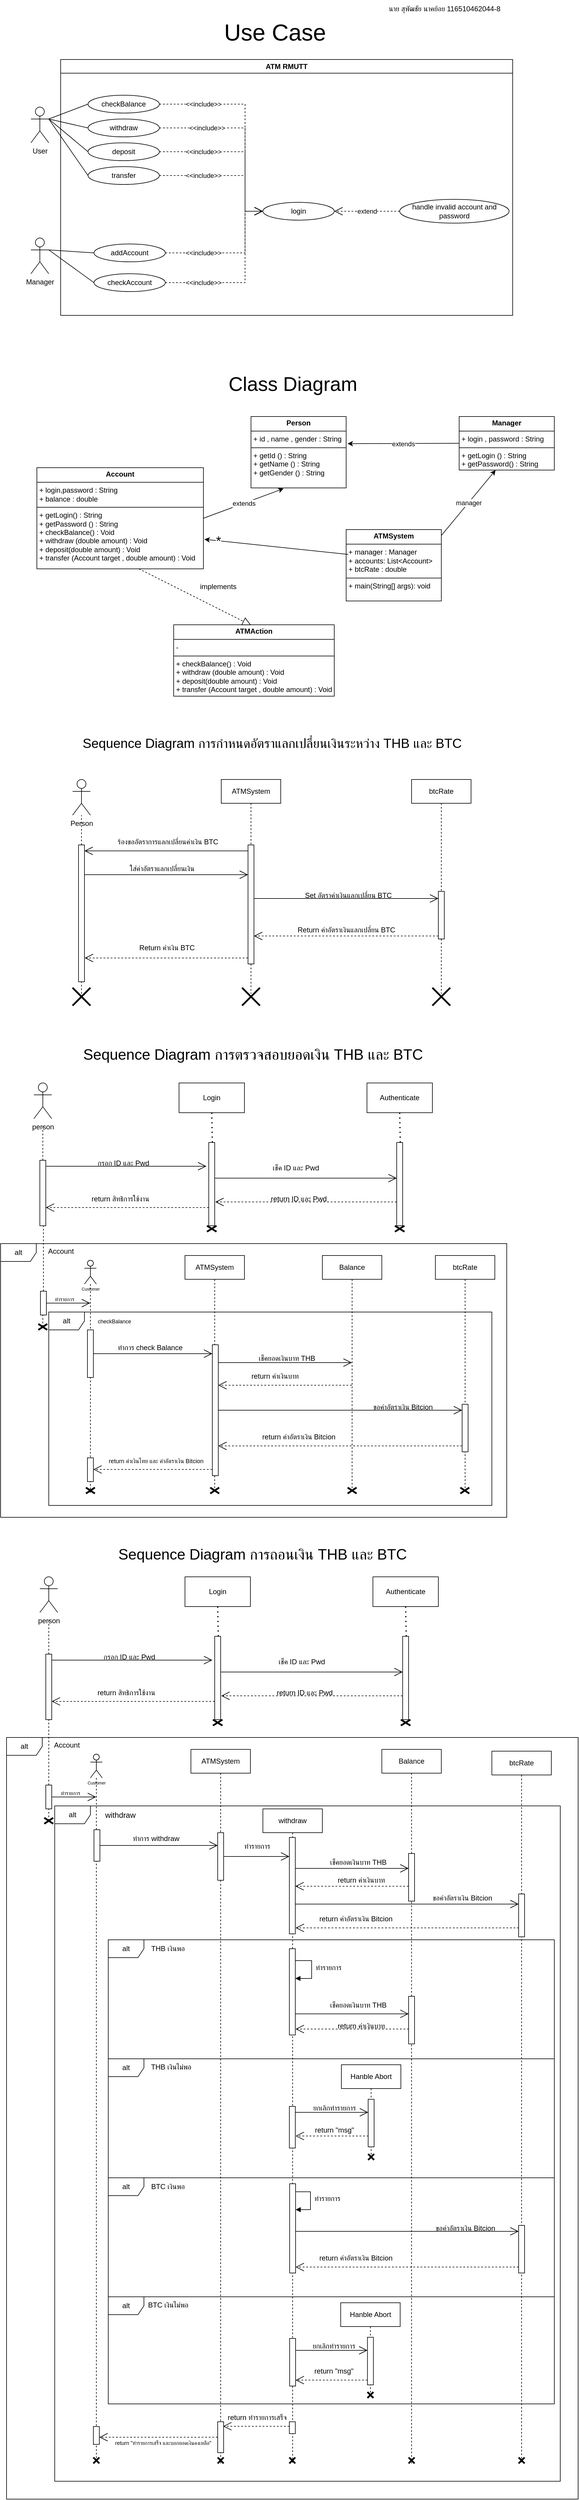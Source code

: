 <mxfile version="26.0.6">
  <diagram name="หน้า-1" id="XcP_1oXxoeok4-g8e9k6">
    <mxGraphModel dx="2227" dy="759" grid="1" gridSize="10" guides="1" tooltips="1" connect="1" arrows="1" fold="1" page="1" pageScale="1" pageWidth="827" pageHeight="1169" math="0" shadow="0">
      <root>
        <mxCell id="0" />
        <mxCell id="1" parent="0" />
        <mxCell id="chskgfsqUM1hCWHKNclf-1" value="&lt;p style=&quot;margin:0px;margin-top:4px;text-align:center;&quot;&gt;&lt;b&gt;Person&lt;/b&gt;&lt;/p&gt;&lt;hr size=&quot;1&quot; style=&quot;border-style:solid;&quot;&gt;&lt;p style=&quot;margin:0px;margin-left:4px;&quot;&gt;+ id , name , gender : String&lt;/p&gt;&lt;hr size=&quot;1&quot; style=&quot;border-style:solid;&quot;&gt;&lt;p style=&quot;margin:0px;margin-left:4px;&quot;&gt;+ getId () : String&lt;/p&gt;&lt;p style=&quot;margin:0px;margin-left:4px;&quot;&gt;+ getName () : String&lt;/p&gt;&lt;p style=&quot;margin:0px;margin-left:4px;&quot;&gt;+ getGender () : String&lt;/p&gt;" style="verticalAlign=top;align=left;overflow=fill;html=1;whiteSpace=wrap;" parent="1" vertex="1">
          <mxGeometry x="380" y="710" width="160" height="120" as="geometry" />
        </mxCell>
        <mxCell id="chskgfsqUM1hCWHKNclf-2" value="&lt;p style=&quot;margin:0px;margin-top:4px;text-align:center;&quot;&gt;&lt;b&gt;Manager&lt;/b&gt;&lt;/p&gt;&lt;hr size=&quot;1&quot; style=&quot;border-style:solid;&quot;&gt;&lt;p style=&quot;margin:0px;margin-left:4px;&quot;&gt;+ login , password : String&lt;/p&gt;&lt;hr size=&quot;1&quot; style=&quot;border-style:solid;&quot;&gt;&lt;p style=&quot;margin:0px;margin-left:4px;&quot;&gt;+ getLogin () : String&lt;/p&gt;&lt;p style=&quot;margin:0px;margin-left:4px;&quot;&gt;+ getPassword() : String&lt;/p&gt;" style="verticalAlign=top;align=left;overflow=fill;html=1;whiteSpace=wrap;" parent="1" vertex="1">
          <mxGeometry x="730" y="710" width="160" height="90" as="geometry" />
        </mxCell>
        <mxCell id="chskgfsqUM1hCWHKNclf-3" value="&lt;p style=&quot;margin:0px;margin-top:4px;text-align:center;&quot;&gt;&lt;b&gt;Account&lt;/b&gt;&lt;/p&gt;&lt;hr size=&quot;1&quot; style=&quot;border-style:solid;&quot;&gt;&lt;p style=&quot;margin:0px;margin-left:4px;&quot;&gt;+ login,password : String&lt;/p&gt;&lt;p style=&quot;margin:0px;margin-left:4px;&quot;&gt;+ balance : double&amp;nbsp;&lt;/p&gt;&lt;hr size=&quot;1&quot; style=&quot;border-style:solid;&quot;&gt;&lt;p style=&quot;margin:0px;margin-left:4px;&quot;&gt;+ getLogin() : String&amp;nbsp;&lt;/p&gt;&lt;p style=&quot;margin:0px;margin-left:4px;&quot;&gt;+ getPassword () : String&amp;nbsp;&lt;/p&gt;&lt;p style=&quot;margin:0px;margin-left:4px;&quot;&gt;+ checkBalance() : Void&amp;nbsp;&lt;/p&gt;&lt;p style=&quot;margin:0px;margin-left:4px;&quot;&gt;+ withdraw (double amount) : Void&lt;/p&gt;&lt;p style=&quot;margin:0px;margin-left:4px;&quot;&gt;+ deposit(double amount) : Void&lt;/p&gt;&lt;p style=&quot;margin:0px;margin-left:4px;&quot;&gt;+ transfer (Account target , double amount) : Void&lt;/p&gt;" style="verticalAlign=top;align=left;overflow=fill;html=1;whiteSpace=wrap;" parent="1" vertex="1">
          <mxGeometry x="20" y="796" width="280" height="170" as="geometry" />
        </mxCell>
        <mxCell id="chskgfsqUM1hCWHKNclf-4" value="&lt;p style=&quot;margin:0px;margin-top:4px;text-align:center;&quot;&gt;&lt;b&gt;ATMAction&lt;/b&gt;&lt;/p&gt;&lt;hr size=&quot;1&quot; style=&quot;border-style:solid;&quot;&gt;&lt;p style=&quot;margin:0px;margin-left:4px;&quot;&gt;-&lt;/p&gt;&lt;hr size=&quot;1&quot; style=&quot;border-style:solid;&quot;&gt;&lt;p style=&quot;margin:0px;margin-left:4px;&quot;&gt;+&amp;nbsp;&lt;span style=&quot;background-color: initial;&quot;&gt;checkBalance() : Void&amp;nbsp;&lt;/span&gt;&lt;/p&gt;&lt;p style=&quot;--tw-border-spacing-x: 0; --tw-border-spacing-y: 0; --tw-translate-x: 0; --tw-translate-y: 0; --tw-rotate: 0; --tw-skew-x: 0; --tw-skew-y: 0; --tw-scale-x: 1; --tw-scale-y: 1; --tw-pan-x: ; --tw-pan-y: ; --tw-pinch-zoom: ; --tw-scroll-snap-strictness: proximity; --tw-ordinal: ; --tw-slashed-zero: ; --tw-numeric-figure: ; --tw-numeric-spacing: ; --tw-numeric-fraction: ; --tw-ring-inset: ; --tw-ring-offset-width: 0px; --tw-ring-offset-color: #fff; --tw-ring-color: rgb(59 130 246 / .5); --tw-ring-offset-shadow: 0 0 #0000; --tw-ring-shadow: 0 0 #0000; --tw-shadow: 0 0 #0000; --tw-shadow-colored: 0 0 #0000; --tw-blur: ; --tw-brightness: ; --tw-contrast: ; --tw-grayscale: ; --tw-hue-rotate: ; --tw-invert: ; --tw-saturate: ; --tw-sepia: ; --tw-drop-shadow: ; --tw-backdrop-blur: ; --tw-backdrop-brightness: ; --tw-backdrop-contrast: ; --tw-backdrop-grayscale: ; --tw-backdrop-hue-rotate: ; --tw-backdrop-invert: ; --tw-backdrop-opacity: ; --tw-backdrop-saturate: ; --tw-backdrop-sepia: ; margin: 0px 0px 0px 4px;&quot;&gt;+ withdraw (double amount) : Void&lt;/p&gt;&lt;p style=&quot;--tw-border-spacing-x: 0; --tw-border-spacing-y: 0; --tw-translate-x: 0; --tw-translate-y: 0; --tw-rotate: 0; --tw-skew-x: 0; --tw-skew-y: 0; --tw-scale-x: 1; --tw-scale-y: 1; --tw-pan-x: ; --tw-pan-y: ; --tw-pinch-zoom: ; --tw-scroll-snap-strictness: proximity; --tw-ordinal: ; --tw-slashed-zero: ; --tw-numeric-figure: ; --tw-numeric-spacing: ; --tw-numeric-fraction: ; --tw-ring-inset: ; --tw-ring-offset-width: 0px; --tw-ring-offset-color: #fff; --tw-ring-color: rgb(59 130 246 / .5); --tw-ring-offset-shadow: 0 0 #0000; --tw-ring-shadow: 0 0 #0000; --tw-shadow: 0 0 #0000; --tw-shadow-colored: 0 0 #0000; --tw-blur: ; --tw-brightness: ; --tw-contrast: ; --tw-grayscale: ; --tw-hue-rotate: ; --tw-invert: ; --tw-saturate: ; --tw-sepia: ; --tw-drop-shadow: ; --tw-backdrop-blur: ; --tw-backdrop-brightness: ; --tw-backdrop-contrast: ; --tw-backdrop-grayscale: ; --tw-backdrop-hue-rotate: ; --tw-backdrop-invert: ; --tw-backdrop-opacity: ; --tw-backdrop-saturate: ; --tw-backdrop-sepia: ; margin: 0px 0px 0px 4px;&quot;&gt;+ deposit(double amount) : Void&lt;/p&gt;&lt;p style=&quot;--tw-border-spacing-x: 0; --tw-border-spacing-y: 0; --tw-translate-x: 0; --tw-translate-y: 0; --tw-rotate: 0; --tw-skew-x: 0; --tw-skew-y: 0; --tw-scale-x: 1; --tw-scale-y: 1; --tw-pan-x: ; --tw-pan-y: ; --tw-pinch-zoom: ; --tw-scroll-snap-strictness: proximity; --tw-ordinal: ; --tw-slashed-zero: ; --tw-numeric-figure: ; --tw-numeric-spacing: ; --tw-numeric-fraction: ; --tw-ring-inset: ; --tw-ring-offset-width: 0px; --tw-ring-offset-color: #fff; --tw-ring-color: rgb(59 130 246 / .5); --tw-ring-offset-shadow: 0 0 #0000; --tw-ring-shadow: 0 0 #0000; --tw-shadow: 0 0 #0000; --tw-shadow-colored: 0 0 #0000; --tw-blur: ; --tw-brightness: ; --tw-contrast: ; --tw-grayscale: ; --tw-hue-rotate: ; --tw-invert: ; --tw-saturate: ; --tw-sepia: ; --tw-drop-shadow: ; --tw-backdrop-blur: ; --tw-backdrop-brightness: ; --tw-backdrop-contrast: ; --tw-backdrop-grayscale: ; --tw-backdrop-hue-rotate: ; --tw-backdrop-invert: ; --tw-backdrop-opacity: ; --tw-backdrop-saturate: ; --tw-backdrop-sepia: ; margin: 0px 0px 0px 4px;&quot;&gt;+ transfer (Account target , double amount) : Void&lt;/p&gt;" style="verticalAlign=top;align=left;overflow=fill;html=1;whiteSpace=wrap;" parent="1" vertex="1">
          <mxGeometry x="250" y="1060" width="270" height="120" as="geometry" />
        </mxCell>
        <mxCell id="chskgfsqUM1hCWHKNclf-5" value="&lt;p style=&quot;margin:0px;margin-top:4px;text-align:center;&quot;&gt;&lt;b&gt;ATMSystem&lt;/b&gt;&lt;/p&gt;&lt;hr size=&quot;1&quot; style=&quot;border-style:solid;&quot;&gt;&lt;p style=&quot;margin:0px;margin-left:4px;&quot;&gt;+ manager : Manager&lt;/p&gt;&lt;p style=&quot;margin:0px;margin-left:4px;&quot;&gt;+&amp;nbsp;accounts: List&amp;lt;Account&amp;gt;&lt;/p&gt;&lt;p style=&quot;margin:0px;margin-left:4px;&quot;&gt;+ btcRate : double&lt;/p&gt;&lt;hr size=&quot;1&quot; style=&quot;border-style:solid;&quot;&gt;&lt;p style=&quot;margin:0px;margin-left:4px;&quot;&gt;+&amp;nbsp;main(String[] args): void&amp;nbsp;&lt;/p&gt;&lt;p style=&quot;margin:0px;margin-left:4px;&quot;&gt;&lt;br&gt;&lt;/p&gt;" style="verticalAlign=top;align=left;overflow=fill;html=1;whiteSpace=wrap;" parent="1" vertex="1">
          <mxGeometry x="540" y="900" width="160" height="120" as="geometry" />
        </mxCell>
        <mxCell id="chskgfsqUM1hCWHKNclf-6" value="" style="endArrow=block;dashed=1;endFill=0;endSize=12;html=1;rounded=0;exitX=0.631;exitY=0.996;exitDx=0;exitDy=0;entryX=0.5;entryY=0;entryDx=0;entryDy=0;exitPerimeter=0;" parent="1" edge="1">
          <mxGeometry width="160" relative="1" as="geometry">
            <mxPoint x="191.68" y="966.0" as="sourcePoint" />
            <mxPoint x="380" y="1060.68" as="targetPoint" />
          </mxGeometry>
        </mxCell>
        <mxCell id="chskgfsqUM1hCWHKNclf-7" value="" style="endArrow=classic;html=1;rounded=0;exitX=0;exitY=0.5;exitDx=0;exitDy=0;entryX=1.015;entryY=0.38;entryDx=0;entryDy=0;entryPerimeter=0;" parent="1" source="chskgfsqUM1hCWHKNclf-2" target="chskgfsqUM1hCWHKNclf-1" edge="1">
          <mxGeometry relative="1" as="geometry">
            <mxPoint x="560" y="780" as="sourcePoint" />
            <mxPoint x="660" y="780" as="targetPoint" />
          </mxGeometry>
        </mxCell>
        <mxCell id="chskgfsqUM1hCWHKNclf-8" value="extends" style="edgeLabel;resizable=0;html=1;;align=center;verticalAlign=middle;" parent="chskgfsqUM1hCWHKNclf-7" connectable="0" vertex="1">
          <mxGeometry relative="1" as="geometry" />
        </mxCell>
        <mxCell id="chskgfsqUM1hCWHKNclf-9" value="" style="endArrow=classic;html=1;rounded=0;exitX=1;exitY=0.5;exitDx=0;exitDy=0;entryX=0.343;entryY=1.009;entryDx=0;entryDy=0;entryPerimeter=0;" parent="1" source="chskgfsqUM1hCWHKNclf-3" target="chskgfsqUM1hCWHKNclf-1" edge="1">
          <mxGeometry relative="1" as="geometry">
            <mxPoint x="380" y="930" as="sourcePoint" />
            <mxPoint x="480" y="930" as="targetPoint" />
          </mxGeometry>
        </mxCell>
        <mxCell id="chskgfsqUM1hCWHKNclf-10" value="extends" style="edgeLabel;resizable=0;html=1;;align=center;verticalAlign=middle;" parent="chskgfsqUM1hCWHKNclf-9" connectable="0" vertex="1">
          <mxGeometry relative="1" as="geometry" />
        </mxCell>
        <mxCell id="chskgfsqUM1hCWHKNclf-11" value="" style="endArrow=classic;html=1;rounded=0;entryX=1.006;entryY=0.708;entryDx=0;entryDy=0;entryPerimeter=0;exitX=0.021;exitY=0.348;exitDx=0;exitDy=0;exitPerimeter=0;" parent="1" source="chskgfsqUM1hCWHKNclf-5" target="chskgfsqUM1hCWHKNclf-3" edge="1">
          <mxGeometry relative="1" as="geometry">
            <mxPoint x="390" y="950" as="sourcePoint" />
            <mxPoint x="490" y="950" as="targetPoint" />
          </mxGeometry>
        </mxCell>
        <mxCell id="chskgfsqUM1hCWHKNclf-12" value="*" style="edgeLabel;resizable=0;html=1;;align=center;verticalAlign=middle;fontSize=22;" parent="chskgfsqUM1hCWHKNclf-11" connectable="0" vertex="1">
          <mxGeometry relative="1" as="geometry">
            <mxPoint x="-98" y="-9" as="offset" />
          </mxGeometry>
        </mxCell>
        <mxCell id="chskgfsqUM1hCWHKNclf-13" value="" style="endArrow=classic;html=1;rounded=0;entryX=0.383;entryY=1;entryDx=0;entryDy=0;entryPerimeter=0;" parent="1" target="chskgfsqUM1hCWHKNclf-2" edge="1">
          <mxGeometry relative="1" as="geometry">
            <mxPoint x="700" y="910" as="sourcePoint" />
            <mxPoint x="800" y="910" as="targetPoint" />
          </mxGeometry>
        </mxCell>
        <mxCell id="chskgfsqUM1hCWHKNclf-14" value="manager" style="edgeLabel;resizable=0;html=1;;align=center;verticalAlign=middle;" parent="chskgfsqUM1hCWHKNclf-13" connectable="0" vertex="1">
          <mxGeometry relative="1" as="geometry" />
        </mxCell>
        <mxCell id="chskgfsqUM1hCWHKNclf-15" value="implements" style="text;html=1;align=center;verticalAlign=middle;whiteSpace=wrap;rounded=0;" parent="1" vertex="1">
          <mxGeometry x="295" y="980.68" width="60" height="30" as="geometry" />
        </mxCell>
        <mxCell id="chskgfsqUM1hCWHKNclf-16" value="ATM RMUTT" style="swimlane;whiteSpace=wrap;html=1;" parent="1" vertex="1">
          <mxGeometry x="60" y="110" width="760" height="430" as="geometry" />
        </mxCell>
        <mxCell id="chskgfsqUM1hCWHKNclf-17" value="checkBalance" style="ellipse;whiteSpace=wrap;html=1;" parent="chskgfsqUM1hCWHKNclf-16" vertex="1">
          <mxGeometry x="46" y="60" width="120" height="30" as="geometry" />
        </mxCell>
        <mxCell id="chskgfsqUM1hCWHKNclf-18" value="withdraw" style="ellipse;whiteSpace=wrap;html=1;" parent="chskgfsqUM1hCWHKNclf-16" vertex="1">
          <mxGeometry x="46" y="100" width="120" height="30" as="geometry" />
        </mxCell>
        <mxCell id="chskgfsqUM1hCWHKNclf-19" value="deposit" style="ellipse;whiteSpace=wrap;html=1;" parent="chskgfsqUM1hCWHKNclf-16" vertex="1">
          <mxGeometry x="46" y="140" width="120" height="30" as="geometry" />
        </mxCell>
        <mxCell id="chskgfsqUM1hCWHKNclf-20" value="transfer" style="ellipse;whiteSpace=wrap;html=1;" parent="chskgfsqUM1hCWHKNclf-16" vertex="1">
          <mxGeometry x="46" y="180" width="120" height="30" as="geometry" />
        </mxCell>
        <mxCell id="chskgfsqUM1hCWHKNclf-21" value="login" style="ellipse;whiteSpace=wrap;html=1;" parent="chskgfsqUM1hCWHKNclf-16" vertex="1">
          <mxGeometry x="340" y="240" width="120" height="30" as="geometry" />
        </mxCell>
        <mxCell id="chskgfsqUM1hCWHKNclf-22" value="handle invalid account and password" style="ellipse;whiteSpace=wrap;html=1;" parent="chskgfsqUM1hCWHKNclf-16" vertex="1">
          <mxGeometry x="570" y="235" width="184" height="40" as="geometry" />
        </mxCell>
        <mxCell id="chskgfsqUM1hCWHKNclf-23" value="addAccount" style="ellipse;whiteSpace=wrap;html=1;" parent="chskgfsqUM1hCWHKNclf-16" vertex="1">
          <mxGeometry x="56" y="310" width="120" height="30" as="geometry" />
        </mxCell>
        <mxCell id="chskgfsqUM1hCWHKNclf-24" value="checkAccount" style="ellipse;whiteSpace=wrap;html=1;" parent="chskgfsqUM1hCWHKNclf-16" vertex="1">
          <mxGeometry x="56" y="360" width="120" height="30" as="geometry" />
        </mxCell>
        <mxCell id="chskgfsqUM1hCWHKNclf-25" value="&amp;lt;&amp;lt;include&amp;gt;&amp;gt;" style="endArrow=open;endSize=12;dashed=1;html=1;rounded=0;entryX=0;entryY=0.5;entryDx=0;entryDy=0;exitX=1;exitY=0.5;exitDx=0;exitDy=0;" parent="chskgfsqUM1hCWHKNclf-16" source="chskgfsqUM1hCWHKNclf-17" target="chskgfsqUM1hCWHKNclf-21" edge="1">
          <mxGeometry x="-0.582" width="160" relative="1" as="geometry">
            <mxPoint x="140" y="250" as="sourcePoint" />
            <mxPoint x="234" y="280" as="targetPoint" />
            <Array as="points">
              <mxPoint x="310" y="75" />
              <mxPoint x="310" y="255" />
            </Array>
            <mxPoint as="offset" />
          </mxGeometry>
        </mxCell>
        <mxCell id="chskgfsqUM1hCWHKNclf-26" value="&amp;lt;&amp;lt;include&amp;gt;&amp;gt;" style="endArrow=open;endSize=12;dashed=1;html=1;rounded=0;exitX=1;exitY=0.5;exitDx=0;exitDy=0;entryX=0;entryY=0.5;entryDx=0;entryDy=0;" parent="chskgfsqUM1hCWHKNclf-16" source="chskgfsqUM1hCWHKNclf-18" target="chskgfsqUM1hCWHKNclf-21" edge="1">
          <mxGeometry x="-0.493" width="160" relative="1" as="geometry">
            <mxPoint x="234" y="280" as="sourcePoint" />
            <mxPoint x="340" y="260" as="targetPoint" />
            <Array as="points">
              <mxPoint x="310" y="115" />
              <mxPoint x="310" y="255" />
            </Array>
            <mxPoint as="offset" />
          </mxGeometry>
        </mxCell>
        <mxCell id="chskgfsqUM1hCWHKNclf-27" value="&amp;lt;&amp;lt;include&amp;gt;&amp;gt;" style="endArrow=open;endSize=12;dashed=1;html=1;rounded=0;exitX=1;exitY=0.5;exitDx=0;exitDy=0;" parent="chskgfsqUM1hCWHKNclf-16" source="chskgfsqUM1hCWHKNclf-19" edge="1">
          <mxGeometry x="-0.46" width="160" relative="1" as="geometry">
            <mxPoint x="140" y="254.67" as="sourcePoint" />
            <mxPoint x="340" y="255" as="targetPoint" />
            <Array as="points">
              <mxPoint x="310" y="155" />
              <mxPoint x="310" y="255" />
            </Array>
            <mxPoint as="offset" />
          </mxGeometry>
        </mxCell>
        <mxCell id="chskgfsqUM1hCWHKNclf-28" value="&amp;lt;&amp;lt;include&amp;gt;&amp;gt;" style="endArrow=open;endSize=12;dashed=1;html=1;rounded=0;exitX=1;exitY=0.5;exitDx=0;exitDy=0;entryX=0;entryY=0.5;entryDx=0;entryDy=0;" parent="chskgfsqUM1hCWHKNclf-16" source="chskgfsqUM1hCWHKNclf-20" target="chskgfsqUM1hCWHKNclf-21" edge="1">
          <mxGeometry x="-0.367" width="160" relative="1" as="geometry">
            <mxPoint x="274" y="320" as="sourcePoint" />
            <mxPoint x="340" y="260" as="targetPoint" />
            <Array as="points">
              <mxPoint x="310" y="195" />
              <mxPoint x="310" y="255" />
            </Array>
            <mxPoint as="offset" />
          </mxGeometry>
        </mxCell>
        <mxCell id="chskgfsqUM1hCWHKNclf-29" value="&amp;lt;&amp;lt;include&amp;gt;&amp;gt;" style="endArrow=open;endSize=12;dashed=1;html=1;rounded=0;exitX=1;exitY=0.5;exitDx=0;exitDy=0;entryX=0;entryY=0.5;entryDx=0;entryDy=0;" parent="chskgfsqUM1hCWHKNclf-16" source="chskgfsqUM1hCWHKNclf-23" target="chskgfsqUM1hCWHKNclf-21" edge="1">
          <mxGeometry x="-0.453" width="160" relative="1" as="geometry">
            <mxPoint x="284" y="330" as="sourcePoint" />
            <mxPoint x="444" y="330" as="targetPoint" />
            <Array as="points">
              <mxPoint x="310" y="325" />
              <mxPoint x="310" y="255" />
            </Array>
            <mxPoint as="offset" />
          </mxGeometry>
        </mxCell>
        <mxCell id="chskgfsqUM1hCWHKNclf-30" value="&amp;lt;&amp;lt;include&amp;gt;&amp;gt;" style="endArrow=open;endSize=12;dashed=1;html=1;rounded=0;exitX=1;exitY=0.5;exitDx=0;exitDy=0;entryX=0;entryY=0.5;entryDx=0;entryDy=0;" parent="chskgfsqUM1hCWHKNclf-16" source="chskgfsqUM1hCWHKNclf-24" target="chskgfsqUM1hCWHKNclf-21" edge="1">
          <mxGeometry x="-0.549" width="160" relative="1" as="geometry">
            <mxPoint x="294" y="340" as="sourcePoint" />
            <mxPoint x="340" y="250" as="targetPoint" />
            <Array as="points">
              <mxPoint x="310" y="375" />
              <mxPoint x="310" y="255" />
            </Array>
            <mxPoint as="offset" />
          </mxGeometry>
        </mxCell>
        <mxCell id="chskgfsqUM1hCWHKNclf-31" value="extend" style="endArrow=open;endSize=12;dashed=1;html=1;rounded=0;exitX=0;exitY=0.5;exitDx=0;exitDy=0;entryX=1;entryY=0.5;entryDx=0;entryDy=0;" parent="chskgfsqUM1hCWHKNclf-16" source="chskgfsqUM1hCWHKNclf-22" target="chskgfsqUM1hCWHKNclf-21" edge="1">
          <mxGeometry width="160" relative="1" as="geometry">
            <mxPoint x="304" y="350" as="sourcePoint" />
            <mxPoint x="464" y="350" as="targetPoint" />
          </mxGeometry>
        </mxCell>
        <mxCell id="chskgfsqUM1hCWHKNclf-32" value="User" style="shape=umlActor;verticalLabelPosition=bottom;verticalAlign=top;html=1;outlineConnect=0;" parent="1" vertex="1">
          <mxGeometry x="10" y="190" width="30" height="60" as="geometry" />
        </mxCell>
        <mxCell id="chskgfsqUM1hCWHKNclf-33" value="Manager" style="shape=umlActor;verticalLabelPosition=bottom;verticalAlign=top;html=1;outlineConnect=0;" parent="1" vertex="1">
          <mxGeometry x="10" y="410" width="30" height="60" as="geometry" />
        </mxCell>
        <mxCell id="chskgfsqUM1hCWHKNclf-34" value="" style="endArrow=none;html=1;rounded=0;exitX=1;exitY=0.333;exitDx=0;exitDy=0;exitPerimeter=0;entryX=0;entryY=0.5;entryDx=0;entryDy=0;" parent="1" source="chskgfsqUM1hCWHKNclf-32" target="chskgfsqUM1hCWHKNclf-17" edge="1">
          <mxGeometry width="50" height="50" relative="1" as="geometry">
            <mxPoint x="130" y="310" as="sourcePoint" />
            <mxPoint x="180" y="260" as="targetPoint" />
          </mxGeometry>
        </mxCell>
        <mxCell id="chskgfsqUM1hCWHKNclf-35" value="" style="endArrow=none;html=1;rounded=0;exitX=1;exitY=0.333;exitDx=0;exitDy=0;exitPerimeter=0;entryX=0;entryY=0.5;entryDx=0;entryDy=0;" parent="1" source="chskgfsqUM1hCWHKNclf-32" target="chskgfsqUM1hCWHKNclf-18" edge="1">
          <mxGeometry width="50" height="50" relative="1" as="geometry">
            <mxPoint x="50" y="220" as="sourcePoint" />
            <mxPoint x="116" y="195" as="targetPoint" />
          </mxGeometry>
        </mxCell>
        <mxCell id="chskgfsqUM1hCWHKNclf-36" value="" style="endArrow=none;html=1;rounded=0;exitX=1;exitY=0.333;exitDx=0;exitDy=0;exitPerimeter=0;entryX=0;entryY=0.5;entryDx=0;entryDy=0;" parent="1" source="chskgfsqUM1hCWHKNclf-32" target="chskgfsqUM1hCWHKNclf-19" edge="1">
          <mxGeometry width="50" height="50" relative="1" as="geometry">
            <mxPoint x="60" y="230" as="sourcePoint" />
            <mxPoint x="126" y="205" as="targetPoint" />
          </mxGeometry>
        </mxCell>
        <mxCell id="chskgfsqUM1hCWHKNclf-37" value="" style="endArrow=none;html=1;rounded=0;exitX=1;exitY=0.333;exitDx=0;exitDy=0;exitPerimeter=0;entryX=0;entryY=0.5;entryDx=0;entryDy=0;" parent="1" source="chskgfsqUM1hCWHKNclf-32" target="chskgfsqUM1hCWHKNclf-20" edge="1">
          <mxGeometry width="50" height="50" relative="1" as="geometry">
            <mxPoint x="70" y="240" as="sourcePoint" />
            <mxPoint x="136" y="215" as="targetPoint" />
          </mxGeometry>
        </mxCell>
        <mxCell id="chskgfsqUM1hCWHKNclf-38" value="" style="endArrow=none;html=1;rounded=0;exitX=1;exitY=0.333;exitDx=0;exitDy=0;exitPerimeter=0;entryX=0;entryY=0.5;entryDx=0;entryDy=0;" parent="1" source="chskgfsqUM1hCWHKNclf-33" target="chskgfsqUM1hCWHKNclf-24" edge="1">
          <mxGeometry width="50" height="50" relative="1" as="geometry">
            <mxPoint x="80" y="250" as="sourcePoint" />
            <mxPoint x="146" y="225" as="targetPoint" />
          </mxGeometry>
        </mxCell>
        <mxCell id="chskgfsqUM1hCWHKNclf-39" value="" style="endArrow=none;html=1;rounded=0;exitX=1;exitY=0.333;exitDx=0;exitDy=0;exitPerimeter=0;entryX=0;entryY=0.5;entryDx=0;entryDy=0;" parent="1" source="chskgfsqUM1hCWHKNclf-33" target="chskgfsqUM1hCWHKNclf-23" edge="1">
          <mxGeometry width="50" height="50" relative="1" as="geometry">
            <mxPoint x="90" y="260" as="sourcePoint" />
            <mxPoint x="156" y="235" as="targetPoint" />
          </mxGeometry>
        </mxCell>
        <mxCell id="chskgfsqUM1hCWHKNclf-40" value="Use Case" style="text;html=1;align=center;verticalAlign=middle;resizable=0;points=[];autosize=1;strokeColor=none;fillColor=none;fontSize=39;" parent="1" vertex="1">
          <mxGeometry x="325" y="35" width="190" height="60" as="geometry" />
        </mxCell>
        <mxCell id="chskgfsqUM1hCWHKNclf-42" value="นาย สุพัฒชัย นาคย้อย 116510462044-8" style="text;html=1;align=center;verticalAlign=middle;resizable=0;points=[];autosize=1;strokeColor=none;fillColor=none;" parent="1" vertex="1">
          <mxGeometry x="590" y="10" width="230" height="30" as="geometry" />
        </mxCell>
        <mxCell id="chskgfsqUM1hCWHKNclf-43" value="&lt;font style=&quot;font-size: 33px;&quot;&gt;Class Diagram&lt;/font&gt;" style="text;html=1;align=center;verticalAlign=middle;resizable=0;points=[];autosize=1;strokeColor=none;fillColor=none;" parent="1" vertex="1">
          <mxGeometry x="330" y="630" width="240" height="50" as="geometry" />
        </mxCell>
        <mxCell id="chskgfsqUM1hCWHKNclf-44" value="Sequence Diagram การกําหนดอัตราแลกเปลี่ยนเงินระหว่าง THB และ BTC" style="text;whiteSpace=wrap;fontSize=22;" parent="1" vertex="1">
          <mxGeometry x="95" y="1240" width="690" height="40" as="geometry" />
        </mxCell>
        <mxCell id="chskgfsqUM1hCWHKNclf-45" value="Person" style="shape=umlActor;verticalLabelPosition=bottom;verticalAlign=top;html=1;" parent="1" vertex="1">
          <mxGeometry x="80" y="1320" width="30" height="60" as="geometry" />
        </mxCell>
        <mxCell id="chskgfsqUM1hCWHKNclf-46" value="" style="endArrow=none;dashed=1;html=1;rounded=0;" parent="1" source="chskgfsqUM1hCWHKNclf-61" edge="1">
          <mxGeometry width="50" height="50" relative="1" as="geometry">
            <mxPoint x="95" y="1680" as="sourcePoint" />
            <mxPoint x="95" y="1380" as="targetPoint" />
          </mxGeometry>
        </mxCell>
        <mxCell id="chskgfsqUM1hCWHKNclf-48" value="ATMSystem" style="shape=umlLifeline;perimeter=lifelinePerimeter;whiteSpace=wrap;html=1;container=1;dropTarget=0;collapsible=0;recursiveResize=0;outlineConnect=0;portConstraint=eastwest;newEdgeStyle={&quot;curved&quot;:0,&quot;rounded&quot;:0};" parent="1" vertex="1">
          <mxGeometry x="330" y="1320" width="100" height="360" as="geometry" />
        </mxCell>
        <mxCell id="chskgfsqUM1hCWHKNclf-63" value="" style="html=1;points=[[0,0,0,0,5],[0,1,0,0,-5],[1,0,0,0,5],[1,1,0,0,-5]];perimeter=orthogonalPerimeter;outlineConnect=0;targetShapes=umlLifeline;portConstraint=eastwest;newEdgeStyle={&quot;curved&quot;:0,&quot;rounded&quot;:0};" parent="chskgfsqUM1hCWHKNclf-48" vertex="1">
          <mxGeometry x="45" y="110" width="10" height="200" as="geometry" />
        </mxCell>
        <mxCell id="chskgfsqUM1hCWHKNclf-49" value="btcRate" style="shape=umlLifeline;perimeter=lifelinePerimeter;whiteSpace=wrap;html=1;container=1;dropTarget=0;collapsible=0;recursiveResize=0;outlineConnect=0;portConstraint=eastwest;newEdgeStyle={&quot;curved&quot;:0,&quot;rounded&quot;:0};" parent="1" vertex="1">
          <mxGeometry x="650" y="1320" width="100" height="360" as="geometry" />
        </mxCell>
        <mxCell id="chskgfsqUM1hCWHKNclf-64" value="" style="html=1;points=[[0,0,0,0,5],[0,1,0,0,-5],[1,0,0,0,5],[1,1,0,0,-5]];perimeter=orthogonalPerimeter;outlineConnect=0;targetShapes=umlLifeline;portConstraint=eastwest;newEdgeStyle={&quot;curved&quot;:0,&quot;rounded&quot;:0};" parent="chskgfsqUM1hCWHKNclf-49" vertex="1">
          <mxGeometry x="45" y="188" width="10" height="80" as="geometry" />
        </mxCell>
        <mxCell id="chskgfsqUM1hCWHKNclf-50" value="" style="endArrow=open;endFill=1;endSize=12;html=1;rounded=0;" parent="1" source="chskgfsqUM1hCWHKNclf-63" edge="1">
          <mxGeometry width="160" relative="1" as="geometry">
            <mxPoint x="370" y="1440" as="sourcePoint" />
            <mxPoint x="100" y="1440" as="targetPoint" />
          </mxGeometry>
        </mxCell>
        <mxCell id="chskgfsqUM1hCWHKNclf-51" value="ร้องขออัตราการแลกเปลี่ยนค่าเงิน BTC" style="text;html=1;align=center;verticalAlign=middle;resizable=0;points=[];autosize=1;strokeColor=none;fillColor=none;" parent="1" vertex="1">
          <mxGeometry x="135" y="1410" width="210" height="30" as="geometry" />
        </mxCell>
        <mxCell id="chskgfsqUM1hCWHKNclf-52" value="" style="endArrow=open;endFill=1;endSize=12;html=1;rounded=0;" parent="1" target="chskgfsqUM1hCWHKNclf-63" edge="1">
          <mxGeometry width="160" relative="1" as="geometry">
            <mxPoint x="100" y="1480" as="sourcePoint" />
            <mxPoint x="370" y="1480" as="targetPoint" />
          </mxGeometry>
        </mxCell>
        <mxCell id="chskgfsqUM1hCWHKNclf-53" value="ใส่ค่าอัตราแลกเปลี่ยนเงิน" style="text;html=1;align=center;verticalAlign=middle;resizable=0;points=[];autosize=1;strokeColor=none;fillColor=none;" parent="1" vertex="1">
          <mxGeometry x="155" y="1455" width="150" height="30" as="geometry" />
        </mxCell>
        <mxCell id="chskgfsqUM1hCWHKNclf-54" value="" style="endArrow=open;endFill=1;endSize=12;html=1;rounded=0;" parent="1" edge="1">
          <mxGeometry width="160" relative="1" as="geometry">
            <mxPoint x="385" y="1520.0" as="sourcePoint" />
            <mxPoint x="695" y="1520.0" as="targetPoint" />
          </mxGeometry>
        </mxCell>
        <mxCell id="chskgfsqUM1hCWHKNclf-55" value="Set อัตราค่าเงินแลกเปลี่ยน BTC&amp;nbsp;" style="text;html=1;align=center;verticalAlign=middle;resizable=0;points=[];autosize=1;strokeColor=none;fillColor=none;" parent="1" vertex="1">
          <mxGeometry x="450" y="1500" width="190" height="30" as="geometry" />
        </mxCell>
        <mxCell id="chskgfsqUM1hCWHKNclf-57" value="" style="endArrow=open;endFill=1;endSize=12;html=1;rounded=0;dashed=1;exitX=0;exitY=1;exitDx=0;exitDy=-5;exitPerimeter=0;" parent="1" source="chskgfsqUM1hCWHKNclf-64" target="chskgfsqUM1hCWHKNclf-63" edge="1">
          <mxGeometry width="160" relative="1" as="geometry">
            <mxPoint x="690" y="1580" as="sourcePoint" />
            <mxPoint x="400" y="1580" as="targetPoint" />
          </mxGeometry>
        </mxCell>
        <mxCell id="chskgfsqUM1hCWHKNclf-58" value="Return ค่าอัตราเงินแลกเปลี่ยน BTC" style="text;html=1;align=center;verticalAlign=middle;resizable=0;points=[];autosize=1;strokeColor=none;fillColor=none;" parent="1" vertex="1">
          <mxGeometry x="440" y="1558" width="200" height="30" as="geometry" />
        </mxCell>
        <mxCell id="chskgfsqUM1hCWHKNclf-59" value="" style="endArrow=open;endFill=1;endSize=12;html=1;rounded=0;dashed=1;" parent="1" source="chskgfsqUM1hCWHKNclf-63" edge="1">
          <mxGeometry width="160" relative="1" as="geometry">
            <mxPoint x="370" y="1620" as="sourcePoint" />
            <mxPoint x="100.5" y="1620" as="targetPoint" />
          </mxGeometry>
        </mxCell>
        <mxCell id="chskgfsqUM1hCWHKNclf-60" value="Return ค่าเงิน BTC&amp;nbsp;" style="text;html=1;align=center;verticalAlign=middle;resizable=0;points=[];autosize=1;strokeColor=none;fillColor=none;" parent="1" vertex="1">
          <mxGeometry x="180" y="1588" width="120" height="30" as="geometry" />
        </mxCell>
        <mxCell id="chskgfsqUM1hCWHKNclf-62" value="" style="endArrow=none;dashed=1;html=1;rounded=0;" parent="1" target="chskgfsqUM1hCWHKNclf-61" edge="1">
          <mxGeometry width="50" height="50" relative="1" as="geometry">
            <mxPoint x="95" y="1680" as="sourcePoint" />
            <mxPoint x="95" y="1380" as="targetPoint" />
          </mxGeometry>
        </mxCell>
        <mxCell id="chskgfsqUM1hCWHKNclf-61" value="" style="html=1;points=[[0,0,0,0,5],[0,1,0,0,-5],[1,0,0,0,5],[1,1,0,0,-5]];perimeter=orthogonalPerimeter;outlineConnect=0;targetShapes=umlLifeline;portConstraint=eastwest;newEdgeStyle={&quot;curved&quot;:0,&quot;rounded&quot;:0};" parent="1" vertex="1">
          <mxGeometry x="90" y="1430" width="10" height="230" as="geometry" />
        </mxCell>
        <mxCell id="chskgfsqUM1hCWHKNclf-65" value="" style="shape=umlDestroy;whiteSpace=wrap;html=1;strokeWidth=3;targetShapes=umlLifeline;" parent="1" vertex="1">
          <mxGeometry x="80" y="1670" width="30" height="30" as="geometry" />
        </mxCell>
        <mxCell id="chskgfsqUM1hCWHKNclf-66" value="" style="shape=umlDestroy;whiteSpace=wrap;html=1;strokeWidth=3;targetShapes=umlLifeline;" parent="1" vertex="1">
          <mxGeometry x="365" y="1670" width="30" height="30" as="geometry" />
        </mxCell>
        <mxCell id="chskgfsqUM1hCWHKNclf-67" value="" style="shape=umlDestroy;whiteSpace=wrap;html=1;strokeWidth=3;targetShapes=umlLifeline;" parent="1" vertex="1">
          <mxGeometry x="685" y="1670" width="30" height="30" as="geometry" />
        </mxCell>
        <mxCell id="chskgfsqUM1hCWHKNclf-68" value="Sequence Diagram การตรวจสอบยอดเงิน THB และ BTC" style="text;whiteSpace=wrap;fontSize=25;" parent="1" vertex="1">
          <mxGeometry x="96" y="1760" width="636" height="40" as="geometry" />
        </mxCell>
        <mxCell id="9HGsiOL3wOzkid5Zbo-5-1" value="alt" style="shape=umlFrame;whiteSpace=wrap;html=1;pointerEvents=0;" vertex="1" parent="1">
          <mxGeometry x="-41" y="2100" width="851" height="460" as="geometry" />
        </mxCell>
        <mxCell id="9HGsiOL3wOzkid5Zbo-5-2" value="&lt;font style=&quot;font-size: 9px;&quot;&gt;checkBalance&lt;/font&gt;" style="text;html=1;align=center;verticalAlign=middle;resizable=0;points=[];autosize=1;strokeColor=none;fillColor=none;" vertex="1" parent="1">
          <mxGeometry x="110" y="2215" width="80" height="30" as="geometry" />
        </mxCell>
        <mxCell id="9HGsiOL3wOzkid5Zbo-5-22" value="person" style="shape=umlActor;verticalLabelPosition=bottom;verticalAlign=top;html=1;" vertex="1" parent="1">
          <mxGeometry x="15" y="1830" width="30" height="60" as="geometry" />
        </mxCell>
        <mxCell id="9HGsiOL3wOzkid5Zbo-5-23" value="Login" style="html=1;whiteSpace=wrap;" vertex="1" parent="1">
          <mxGeometry x="259" y="1830" width="110" height="50" as="geometry" />
        </mxCell>
        <mxCell id="9HGsiOL3wOzkid5Zbo-5-24" value="Authenticate" style="html=1;whiteSpace=wrap;" vertex="1" parent="1">
          <mxGeometry x="575" y="1830" width="110" height="50" as="geometry" />
        </mxCell>
        <mxCell id="9HGsiOL3wOzkid5Zbo-5-25" value="" style="endArrow=none;dashed=1;html=1;strokeWidth=10;rounded=0;strokeColor=none;" edge="1" parent="1" source="9HGsiOL3wOzkid5Zbo-5-71">
          <mxGeometry width="50" height="50" relative="1" as="geometry">
            <mxPoint x="30" y="2353.84" as="sourcePoint" />
            <mxPoint x="29.76" y="1910" as="targetPoint" />
          </mxGeometry>
        </mxCell>
        <mxCell id="9HGsiOL3wOzkid5Zbo-5-26" value="" style="html=1;points=[[0,0,0,0,5],[0,1,0,0,-5],[1,0,0,0,5],[1,1,0,0,-5]];perimeter=orthogonalPerimeter;outlineConnect=0;targetShapes=umlLifeline;portConstraint=eastwest;newEdgeStyle={&quot;curved&quot;:0,&quot;rounded&quot;:0};" vertex="1" parent="1">
          <mxGeometry x="309" y="1930" width="10" height="140" as="geometry" />
        </mxCell>
        <mxCell id="9HGsiOL3wOzkid5Zbo-5-27" value="" style="endArrow=open;endFill=1;endSize=12;html=1;rounded=0;" edge="1" parent="1" source="9HGsiOL3wOzkid5Zbo-5-42">
          <mxGeometry width="160" relative="1" as="geometry">
            <mxPoint x="45" y="1970" as="sourcePoint" />
            <mxPoint x="305" y="1970" as="targetPoint" />
          </mxGeometry>
        </mxCell>
        <mxCell id="9HGsiOL3wOzkid5Zbo-5-28" value="" style="endArrow=none;dashed=1;html=1;dashPattern=1 3;strokeWidth=2;rounded=0;entryX=0.5;entryY=1;entryDx=0;entryDy=0;" edge="1" parent="1">
          <mxGeometry width="50" height="50" relative="1" as="geometry">
            <mxPoint x="631" y="1930" as="sourcePoint" />
            <mxPoint x="630" y="1880" as="targetPoint" />
          </mxGeometry>
        </mxCell>
        <mxCell id="9HGsiOL3wOzkid5Zbo-5-29" value="" style="html=1;points=[[0,0,0,0,5],[0,1,0,0,-5],[1,0,0,0,5],[1,1,0,0,-5]];perimeter=orthogonalPerimeter;outlineConnect=0;targetShapes=umlLifeline;portConstraint=eastwest;newEdgeStyle={&quot;curved&quot;:0,&quot;rounded&quot;:0};" vertex="1" parent="1">
          <mxGeometry x="625" y="1930" width="10" height="140" as="geometry" />
        </mxCell>
        <mxCell id="9HGsiOL3wOzkid5Zbo-5-30" value="" style="endArrow=open;endFill=1;endSize=12;html=1;rounded=0;" edge="1" parent="1" target="9HGsiOL3wOzkid5Zbo-5-29">
          <mxGeometry width="160" relative="1" as="geometry">
            <mxPoint x="319" y="1990" as="sourcePoint" />
            <mxPoint x="579" y="1990" as="targetPoint" />
          </mxGeometry>
        </mxCell>
        <mxCell id="9HGsiOL3wOzkid5Zbo-5-31" value="" style="shape=umlDestroy;whiteSpace=wrap;html=1;strokeWidth=3;targetShapes=umlLifeline;" vertex="1" parent="1">
          <mxGeometry x="306" y="2070" width="16" height="10" as="geometry" />
        </mxCell>
        <mxCell id="9HGsiOL3wOzkid5Zbo-5-33" value="" style="shape=umlDestroy;whiteSpace=wrap;html=1;strokeWidth=3;targetShapes=umlLifeline;" vertex="1" parent="1">
          <mxGeometry x="622" y="2070" width="16" height="10" as="geometry" />
        </mxCell>
        <mxCell id="9HGsiOL3wOzkid5Zbo-5-35" value="กรอก ID และ Pwd" style="text;html=1;align=center;verticalAlign=middle;resizable=0;points=[];autosize=1;strokeColor=none;fillColor=none;" vertex="1" parent="1">
          <mxGeometry x="105" y="1950" width="120" height="30" as="geometry" />
        </mxCell>
        <mxCell id="9HGsiOL3wOzkid5Zbo-5-36" value="เช็ค ID และ Pwd" style="text;html=1;align=center;verticalAlign=middle;resizable=0;points=[];autosize=1;strokeColor=none;fillColor=none;" vertex="1" parent="1">
          <mxGeometry x="400" y="1958" width="110" height="30" as="geometry" />
        </mxCell>
        <mxCell id="9HGsiOL3wOzkid5Zbo-5-37" value="return ID และ Pwd" style="text;html=1;align=center;verticalAlign=middle;resizable=0;points=[];autosize=1;strokeColor=none;fillColor=none;" vertex="1" parent="1">
          <mxGeometry x="400" y="2010" width="120" height="30" as="geometry" />
        </mxCell>
        <mxCell id="9HGsiOL3wOzkid5Zbo-5-38" value="return สิทธิการใช้งาน" style="text;html=1;align=center;verticalAlign=middle;resizable=0;points=[];autosize=1;strokeColor=none;fillColor=none;" vertex="1" parent="1">
          <mxGeometry x="95" y="2010" width="130" height="30" as="geometry" />
        </mxCell>
        <mxCell id="9HGsiOL3wOzkid5Zbo-5-39" value="" style="endArrow=none;dashed=1;html=1;dashPattern=1 3;strokeWidth=2;rounded=0;entryX=0.5;entryY=1;entryDx=0;entryDy=0;" edge="1" parent="1">
          <mxGeometry width="50" height="50" relative="1" as="geometry">
            <mxPoint x="315" y="1930" as="sourcePoint" />
            <mxPoint x="314" y="1880" as="targetPoint" />
          </mxGeometry>
        </mxCell>
        <mxCell id="9HGsiOL3wOzkid5Zbo-5-41" value="" style="endArrow=none;dashed=1;html=1;rounded=0;" edge="1" parent="1" source="9HGsiOL3wOzkid5Zbo-5-42">
          <mxGeometry width="50" height="50" relative="1" as="geometry">
            <mxPoint x="30" y="2310.97" as="sourcePoint" />
            <mxPoint x="30" y="1900" as="targetPoint" />
          </mxGeometry>
        </mxCell>
        <mxCell id="9HGsiOL3wOzkid5Zbo-5-43" value="" style="endArrow=none;dashed=1;html=1;rounded=0;" edge="1" parent="1" source="9HGsiOL3wOzkid5Zbo-5-174" target="9HGsiOL3wOzkid5Zbo-5-42">
          <mxGeometry width="50" height="50" relative="1" as="geometry">
            <mxPoint x="30" y="2240" as="sourcePoint" />
            <mxPoint x="30" y="1900" as="targetPoint" />
          </mxGeometry>
        </mxCell>
        <mxCell id="9HGsiOL3wOzkid5Zbo-5-42" value="" style="html=1;points=[[0,0,0,0,5],[0,1,0,0,-5],[1,0,0,0,5],[1,1,0,0,-5]];perimeter=orthogonalPerimeter;outlineConnect=0;targetShapes=umlLifeline;portConstraint=eastwest;newEdgeStyle={&quot;curved&quot;:0,&quot;rounded&quot;:0};" vertex="1" parent="1">
          <mxGeometry x="25" y="1960" width="10" height="110" as="geometry" />
        </mxCell>
        <mxCell id="9HGsiOL3wOzkid5Zbo-5-45" value="" style="endArrow=open;endFill=1;endSize=12;html=1;rounded=0;dashed=1;" edge="1" parent="1" source="9HGsiOL3wOzkid5Zbo-5-29">
          <mxGeometry width="160" relative="1" as="geometry">
            <mxPoint x="300" y="2060" as="sourcePoint" />
            <mxPoint x="320" y="2030" as="targetPoint" />
          </mxGeometry>
        </mxCell>
        <mxCell id="9HGsiOL3wOzkid5Zbo-5-46" value="" style="endArrow=open;endFill=1;endSize=12;html=1;rounded=0;dashed=1;" edge="1" parent="1">
          <mxGeometry width="160" relative="1" as="geometry">
            <mxPoint x="309" y="2039.39" as="sourcePoint" />
            <mxPoint x="35" y="2039.39" as="targetPoint" />
          </mxGeometry>
        </mxCell>
        <mxCell id="9HGsiOL3wOzkid5Zbo-5-47" value="alt" style="shape=umlFrame;whiteSpace=wrap;html=1;pointerEvents=0;" vertex="1" parent="1">
          <mxGeometry x="40" y="2215" width="745" height="325" as="geometry" />
        </mxCell>
        <mxCell id="9HGsiOL3wOzkid5Zbo-5-48" value="Account" style="text;html=1;align=center;verticalAlign=middle;resizable=0;points=[];autosize=1;strokeColor=none;fillColor=none;" vertex="1" parent="1">
          <mxGeometry x="25" y="2098" width="70" height="30" as="geometry" />
        </mxCell>
        <mxCell id="9HGsiOL3wOzkid5Zbo-5-49" value="" style="shape=umlLifeline;perimeter=lifelinePerimeter;whiteSpace=wrap;html=1;container=1;dropTarget=0;collapsible=0;recursiveResize=0;outlineConnect=0;portConstraint=eastwest;newEdgeStyle={&quot;curved&quot;:0,&quot;rounded&quot;:0};participant=umlActor;" vertex="1" parent="1">
          <mxGeometry x="100" y="2128" width="20" height="392" as="geometry" />
        </mxCell>
        <mxCell id="9HGsiOL3wOzkid5Zbo-5-176" value="" style="html=1;points=[[0,0,0,0,5],[0,1,0,0,-5],[1,0,0,0,5],[1,1,0,0,-5]];perimeter=orthogonalPerimeter;outlineConnect=0;targetShapes=umlLifeline;portConstraint=eastwest;newEdgeStyle={&quot;curved&quot;:0,&quot;rounded&quot;:0};" vertex="1" parent="9HGsiOL3wOzkid5Zbo-5-49">
          <mxGeometry x="5" y="117" width="10" height="80" as="geometry" />
        </mxCell>
        <mxCell id="9HGsiOL3wOzkid5Zbo-5-50" value="&lt;font style=&quot;font-size: 7px;&quot;&gt;Customer&lt;/font&gt;" style="text;html=1;align=center;verticalAlign=middle;resizable=0;points=[];autosize=1;strokeColor=none;fillColor=none;" vertex="1" parent="1">
          <mxGeometry x="85" y="2160" width="50" height="30" as="geometry" />
        </mxCell>
        <mxCell id="9HGsiOL3wOzkid5Zbo-5-51" value="Balance" style="shape=umlLifeline;perimeter=lifelinePerimeter;whiteSpace=wrap;html=1;container=1;dropTarget=0;collapsible=0;recursiveResize=0;outlineConnect=0;portConstraint=eastwest;newEdgeStyle={&quot;curved&quot;:0,&quot;rounded&quot;:0};" vertex="1" parent="1">
          <mxGeometry x="500" y="2120" width="100" height="400" as="geometry" />
        </mxCell>
        <mxCell id="9HGsiOL3wOzkid5Zbo-5-75" value="" style="shape=umlDestroy;whiteSpace=wrap;html=1;strokeWidth=3;targetShapes=umlLifeline;" vertex="1" parent="9HGsiOL3wOzkid5Zbo-5-51">
          <mxGeometry x="42.5" y="390" width="15" height="10" as="geometry" />
        </mxCell>
        <mxCell id="9HGsiOL3wOzkid5Zbo-5-52" value="ATMSystem" style="shape=umlLifeline;perimeter=lifelinePerimeter;whiteSpace=wrap;html=1;container=1;dropTarget=0;collapsible=0;recursiveResize=0;outlineConnect=0;portConstraint=eastwest;newEdgeStyle={&quot;curved&quot;:0,&quot;rounded&quot;:0};" vertex="1" parent="1">
          <mxGeometry x="269" y="2120" width="100" height="400" as="geometry" />
        </mxCell>
        <mxCell id="9HGsiOL3wOzkid5Zbo-5-74" value="" style="shape=umlDestroy;whiteSpace=wrap;html=1;strokeWidth=3;targetShapes=umlLifeline;" vertex="1" parent="9HGsiOL3wOzkid5Zbo-5-52">
          <mxGeometry x="42.5" y="390" width="15" height="10" as="geometry" />
        </mxCell>
        <mxCell id="9HGsiOL3wOzkid5Zbo-5-177" value="" style="html=1;points=[[0,0,0,0,5],[0,1,0,0,-5],[1,0,0,0,5],[1,1,0,0,-5]];perimeter=orthogonalPerimeter;outlineConnect=0;targetShapes=umlLifeline;portConstraint=eastwest;newEdgeStyle={&quot;curved&quot;:0,&quot;rounded&quot;:0};" vertex="1" parent="9HGsiOL3wOzkid5Zbo-5-52">
          <mxGeometry x="46" y="150" width="10" height="220" as="geometry" />
        </mxCell>
        <mxCell id="9HGsiOL3wOzkid5Zbo-5-53" value="" style="endArrow=open;endFill=1;endSize=12;html=1;rounded=0;" edge="1" parent="1" target="9HGsiOL3wOzkid5Zbo-5-49">
          <mxGeometry width="160" relative="1" as="geometry">
            <mxPoint x="30" y="2200" as="sourcePoint" />
            <mxPoint x="350" y="2230" as="targetPoint" />
          </mxGeometry>
        </mxCell>
        <mxCell id="9HGsiOL3wOzkid5Zbo-5-54" value="&lt;font style=&quot;font-size: 9px;&quot;&gt;ทำรายการ&lt;/font&gt;" style="text;html=1;align=center;verticalAlign=middle;resizable=0;points=[];autosize=1;strokeColor=none;fillColor=none;" vertex="1" parent="1">
          <mxGeometry x="36" y="2178" width="60" height="30" as="geometry" />
        </mxCell>
        <mxCell id="9HGsiOL3wOzkid5Zbo-5-55" value="" style="endArrow=open;endFill=1;endSize=12;html=1;rounded=0;" edge="1" parent="1" source="9HGsiOL3wOzkid5Zbo-5-176" target="9HGsiOL3wOzkid5Zbo-5-177">
          <mxGeometry width="160" relative="1" as="geometry">
            <mxPoint x="110" y="2277.75" as="sourcePoint" />
            <mxPoint x="320" y="2277.75" as="targetPoint" />
          </mxGeometry>
        </mxCell>
        <mxCell id="9HGsiOL3wOzkid5Zbo-5-56" value="ทำการ check Balance" style="text;html=1;align=center;verticalAlign=middle;resizable=0;points=[];autosize=1;strokeColor=none;fillColor=none;" vertex="1" parent="1">
          <mxGeometry x="140" y="2260" width="140" height="30" as="geometry" />
        </mxCell>
        <mxCell id="9HGsiOL3wOzkid5Zbo-5-59" value="btcRate" style="shape=umlLifeline;perimeter=lifelinePerimeter;whiteSpace=wrap;html=1;container=1;dropTarget=0;collapsible=0;recursiveResize=0;outlineConnect=0;portConstraint=eastwest;newEdgeStyle={&quot;curved&quot;:0,&quot;rounded&quot;:0};" vertex="1" parent="1">
          <mxGeometry x="690" y="2120" width="100" height="400" as="geometry" />
        </mxCell>
        <mxCell id="9HGsiOL3wOzkid5Zbo-5-76" value="" style="shape=umlDestroy;whiteSpace=wrap;html=1;strokeWidth=3;targetShapes=umlLifeline;" vertex="1" parent="9HGsiOL3wOzkid5Zbo-5-59">
          <mxGeometry x="42" y="390" width="15" height="10" as="geometry" />
        </mxCell>
        <mxCell id="9HGsiOL3wOzkid5Zbo-5-179" value="" style="html=1;points=[[0,0,0,0,5],[0,1,0,0,-5],[1,0,0,0,5],[1,1,0,0,-5]];perimeter=orthogonalPerimeter;outlineConnect=0;targetShapes=umlLifeline;portConstraint=eastwest;newEdgeStyle={&quot;curved&quot;:0,&quot;rounded&quot;:0};" vertex="1" parent="9HGsiOL3wOzkid5Zbo-5-59">
          <mxGeometry x="45" y="250" width="10" height="80" as="geometry" />
        </mxCell>
        <mxCell id="9HGsiOL3wOzkid5Zbo-5-60" value="" style="endArrow=open;endFill=1;endSize=12;html=1;rounded=0;" edge="1" parent="1">
          <mxGeometry width="160" relative="1" as="geometry">
            <mxPoint x="325" y="2300" as="sourcePoint" />
            <mxPoint x="549.5" y="2300" as="targetPoint" />
          </mxGeometry>
        </mxCell>
        <mxCell id="9HGsiOL3wOzkid5Zbo-5-61" value="เช็คยอดเงินบาท THB" style="text;html=1;align=center;verticalAlign=middle;resizable=0;points=[];autosize=1;strokeColor=none;fillColor=none;" vertex="1" parent="1">
          <mxGeometry x="375" y="2278" width="130" height="30" as="geometry" />
        </mxCell>
        <mxCell id="9HGsiOL3wOzkid5Zbo-5-62" value="" style="endArrow=open;endFill=1;endSize=12;html=1;rounded=0;dashed=1;" edge="1" parent="1" target="9HGsiOL3wOzkid5Zbo-5-177">
          <mxGeometry width="160" relative="1" as="geometry">
            <mxPoint x="549.5" y="2338" as="sourcePoint" />
            <mxPoint x="500" y="2338" as="targetPoint" />
          </mxGeometry>
        </mxCell>
        <mxCell id="9HGsiOL3wOzkid5Zbo-5-63" value="return ค่าเงินบาท" style="text;html=1;align=center;verticalAlign=middle;resizable=0;points=[];autosize=1;strokeColor=none;fillColor=none;" vertex="1" parent="1">
          <mxGeometry x="365" y="2308" width="110" height="30" as="geometry" />
        </mxCell>
        <mxCell id="9HGsiOL3wOzkid5Zbo-5-64" value="" style="endArrow=open;endFill=1;endSize=12;html=1;rounded=0;" edge="1" parent="1" source="9HGsiOL3wOzkid5Zbo-5-177" target="9HGsiOL3wOzkid5Zbo-5-179">
          <mxGeometry width="160" relative="1" as="geometry">
            <mxPoint x="330" y="2380" as="sourcePoint" />
            <mxPoint x="549.5" y="2380" as="targetPoint" />
          </mxGeometry>
        </mxCell>
        <mxCell id="9HGsiOL3wOzkid5Zbo-5-65" value="ขอค่าอัตราเงิน Bitcion" style="text;html=1;align=center;verticalAlign=middle;resizable=0;points=[];autosize=1;strokeColor=none;fillColor=none;" vertex="1" parent="1">
          <mxGeometry x="570" y="2360" width="130" height="30" as="geometry" />
        </mxCell>
        <mxCell id="9HGsiOL3wOzkid5Zbo-5-66" value="" style="endArrow=open;endFill=1;endSize=12;html=1;rounded=0;dashed=1;" edge="1" parent="1">
          <mxGeometry width="160" relative="1" as="geometry">
            <mxPoint x="735" y="2440" as="sourcePoint" />
            <mxPoint x="325" y="2440" as="targetPoint" />
          </mxGeometry>
        </mxCell>
        <mxCell id="9HGsiOL3wOzkid5Zbo-5-67" value="return ค่าอัตราเงิน Bitcion" style="text;html=1;align=center;verticalAlign=middle;resizable=0;points=[];autosize=1;strokeColor=none;fillColor=none;" vertex="1" parent="1">
          <mxGeometry x="385" y="2410" width="150" height="30" as="geometry" />
        </mxCell>
        <mxCell id="9HGsiOL3wOzkid5Zbo-5-69" value="" style="endArrow=open;endFill=1;endSize=12;html=1;rounded=0;dashed=1;exitX=0.974;exitY=0.985;exitDx=0;exitDy=0;exitPerimeter=0;" edge="1" parent="1" source="9HGsiOL3wOzkid5Zbo-5-70" target="9HGsiOL3wOzkid5Zbo-5-178">
          <mxGeometry width="160" relative="1" as="geometry">
            <mxPoint x="318.5" y="2480" as="sourcePoint" />
            <mxPoint x="110" y="2480" as="targetPoint" />
          </mxGeometry>
        </mxCell>
        <mxCell id="9HGsiOL3wOzkid5Zbo-5-70" value="&lt;font style=&quot;font-size: 10px;&quot;&gt;return ค่าเงินไทย และ ค่าอัตราเงิน Bitcion&lt;/font&gt;" style="text;html=1;align=center;verticalAlign=middle;resizable=0;points=[];autosize=1;strokeColor=none;fillColor=none;" vertex="1" parent="1">
          <mxGeometry x="120" y="2450" width="200" height="30" as="geometry" />
        </mxCell>
        <mxCell id="9HGsiOL3wOzkid5Zbo-5-72" value="" style="endArrow=none;dashed=1;html=1;strokeWidth=10;rounded=0;strokeColor=none;" edge="1" parent="1" target="9HGsiOL3wOzkid5Zbo-5-71">
          <mxGeometry width="50" height="50" relative="1" as="geometry">
            <mxPoint x="30" y="2353.84" as="sourcePoint" />
            <mxPoint x="29.76" y="1910" as="targetPoint" />
          </mxGeometry>
        </mxCell>
        <mxCell id="9HGsiOL3wOzkid5Zbo-5-71" value="" style="shape=umlDestroy;whiteSpace=wrap;html=1;strokeWidth=3;targetShapes=umlLifeline;" vertex="1" parent="1">
          <mxGeometry x="22.5" y="2235" width="15" height="10" as="geometry" />
        </mxCell>
        <mxCell id="9HGsiOL3wOzkid5Zbo-5-73" value="" style="shape=umlDestroy;whiteSpace=wrap;html=1;strokeWidth=3;targetShapes=umlLifeline;" vertex="1" parent="1">
          <mxGeometry x="102.5" y="2510" width="15" height="10" as="geometry" />
        </mxCell>
        <mxCell id="9HGsiOL3wOzkid5Zbo-5-77" value="Sequence Diagram การถอนเงิน THB และ BTC" style="text;whiteSpace=wrap;fontSize=25;" vertex="1" parent="1">
          <mxGeometry x="155" y="2600" width="690" height="40" as="geometry" />
        </mxCell>
        <mxCell id="9HGsiOL3wOzkid5Zbo-5-78" value="alt" style="shape=umlFrame;whiteSpace=wrap;html=1;pointerEvents=0;" vertex="1" parent="1">
          <mxGeometry x="-31" y="2930" width="961" height="1280" as="geometry" />
        </mxCell>
        <mxCell id="9HGsiOL3wOzkid5Zbo-5-79" value="&lt;font style=&quot;font-size: 13px;&quot;&gt;withdraw&lt;/font&gt;" style="text;html=1;align=center;verticalAlign=middle;resizable=0;points=[];autosize=1;strokeColor=none;fillColor=none;" vertex="1" parent="1">
          <mxGeometry x="125" y="3045" width="70" height="30" as="geometry" />
        </mxCell>
        <mxCell id="9HGsiOL3wOzkid5Zbo-5-80" value="person" style="shape=umlActor;verticalLabelPosition=bottom;verticalAlign=top;html=1;" vertex="1" parent="1">
          <mxGeometry x="25" y="2660" width="30" height="60" as="geometry" />
        </mxCell>
        <mxCell id="9HGsiOL3wOzkid5Zbo-5-81" value="Login" style="html=1;whiteSpace=wrap;" vertex="1" parent="1">
          <mxGeometry x="269" y="2660" width="110" height="50" as="geometry" />
        </mxCell>
        <mxCell id="9HGsiOL3wOzkid5Zbo-5-82" value="Authenticate" style="html=1;whiteSpace=wrap;" vertex="1" parent="1">
          <mxGeometry x="585" y="2660" width="110" height="50" as="geometry" />
        </mxCell>
        <mxCell id="9HGsiOL3wOzkid5Zbo-5-83" value="" style="endArrow=none;dashed=1;html=1;strokeWidth=10;rounded=0;strokeColor=none;" edge="1" parent="1" source="9HGsiOL3wOzkid5Zbo-5-126">
          <mxGeometry width="50" height="50" relative="1" as="geometry">
            <mxPoint x="40" y="3183.84" as="sourcePoint" />
            <mxPoint x="39.76" y="2740" as="targetPoint" />
          </mxGeometry>
        </mxCell>
        <mxCell id="9HGsiOL3wOzkid5Zbo-5-84" value="" style="html=1;points=[[0,0,0,0,5],[0,1,0,0,-5],[1,0,0,0,5],[1,1,0,0,-5]];perimeter=orthogonalPerimeter;outlineConnect=0;targetShapes=umlLifeline;portConstraint=eastwest;newEdgeStyle={&quot;curved&quot;:0,&quot;rounded&quot;:0};" vertex="1" parent="1">
          <mxGeometry x="319" y="2760" width="10" height="140" as="geometry" />
        </mxCell>
        <mxCell id="9HGsiOL3wOzkid5Zbo-5-85" value="" style="endArrow=open;endFill=1;endSize=12;html=1;rounded=0;" edge="1" parent="1" source="9HGsiOL3wOzkid5Zbo-5-98">
          <mxGeometry width="160" relative="1" as="geometry">
            <mxPoint x="55" y="2800" as="sourcePoint" />
            <mxPoint x="315" y="2800" as="targetPoint" />
          </mxGeometry>
        </mxCell>
        <mxCell id="9HGsiOL3wOzkid5Zbo-5-86" value="" style="endArrow=none;dashed=1;html=1;dashPattern=1 3;strokeWidth=2;rounded=0;entryX=0.5;entryY=1;entryDx=0;entryDy=0;" edge="1" parent="1">
          <mxGeometry width="50" height="50" relative="1" as="geometry">
            <mxPoint x="641" y="2760" as="sourcePoint" />
            <mxPoint x="640" y="2710" as="targetPoint" />
          </mxGeometry>
        </mxCell>
        <mxCell id="9HGsiOL3wOzkid5Zbo-5-87" value="" style="html=1;points=[[0,0,0,0,5],[0,1,0,0,-5],[1,0,0,0,5],[1,1,0,0,-5]];perimeter=orthogonalPerimeter;outlineConnect=0;targetShapes=umlLifeline;portConstraint=eastwest;newEdgeStyle={&quot;curved&quot;:0,&quot;rounded&quot;:0};" vertex="1" parent="1">
          <mxGeometry x="635" y="2760" width="10" height="140" as="geometry" />
        </mxCell>
        <mxCell id="9HGsiOL3wOzkid5Zbo-5-88" value="" style="endArrow=open;endFill=1;endSize=12;html=1;rounded=0;" edge="1" parent="1" target="9HGsiOL3wOzkid5Zbo-5-87">
          <mxGeometry width="160" relative="1" as="geometry">
            <mxPoint x="329" y="2820" as="sourcePoint" />
            <mxPoint x="589" y="2820" as="targetPoint" />
          </mxGeometry>
        </mxCell>
        <mxCell id="9HGsiOL3wOzkid5Zbo-5-89" value="" style="shape=umlDestroy;whiteSpace=wrap;html=1;strokeWidth=3;targetShapes=umlLifeline;" vertex="1" parent="1">
          <mxGeometry x="316" y="2900" width="16" height="10" as="geometry" />
        </mxCell>
        <mxCell id="9HGsiOL3wOzkid5Zbo-5-90" value="" style="shape=umlDestroy;whiteSpace=wrap;html=1;strokeWidth=3;targetShapes=umlLifeline;" vertex="1" parent="1">
          <mxGeometry x="632" y="2900" width="16" height="10" as="geometry" />
        </mxCell>
        <mxCell id="9HGsiOL3wOzkid5Zbo-5-91" value="กรอก ID และ Pwd" style="text;html=1;align=center;verticalAlign=middle;resizable=0;points=[];autosize=1;strokeColor=none;fillColor=none;" vertex="1" parent="1">
          <mxGeometry x="115" y="2780" width="120" height="30" as="geometry" />
        </mxCell>
        <mxCell id="9HGsiOL3wOzkid5Zbo-5-92" value="เช็ค ID และ Pwd" style="text;html=1;align=center;verticalAlign=middle;resizable=0;points=[];autosize=1;strokeColor=none;fillColor=none;" vertex="1" parent="1">
          <mxGeometry x="410" y="2788" width="110" height="30" as="geometry" />
        </mxCell>
        <mxCell id="9HGsiOL3wOzkid5Zbo-5-93" value="return ID และ Pwd" style="text;html=1;align=center;verticalAlign=middle;resizable=0;points=[];autosize=1;strokeColor=none;fillColor=none;" vertex="1" parent="1">
          <mxGeometry x="410" y="2840" width="120" height="30" as="geometry" />
        </mxCell>
        <mxCell id="9HGsiOL3wOzkid5Zbo-5-94" value="return สิทธิการใช้งาน" style="text;html=1;align=center;verticalAlign=middle;resizable=0;points=[];autosize=1;strokeColor=none;fillColor=none;" vertex="1" parent="1">
          <mxGeometry x="105" y="2840" width="130" height="30" as="geometry" />
        </mxCell>
        <mxCell id="9HGsiOL3wOzkid5Zbo-5-95" value="" style="endArrow=none;dashed=1;html=1;dashPattern=1 3;strokeWidth=2;rounded=0;entryX=0.5;entryY=1;entryDx=0;entryDy=0;" edge="1" parent="1">
          <mxGeometry width="50" height="50" relative="1" as="geometry">
            <mxPoint x="325" y="2760" as="sourcePoint" />
            <mxPoint x="324" y="2710" as="targetPoint" />
          </mxGeometry>
        </mxCell>
        <mxCell id="9HGsiOL3wOzkid5Zbo-5-96" value="" style="endArrow=none;dashed=1;html=1;rounded=0;" edge="1" parent="1" source="9HGsiOL3wOzkid5Zbo-5-98">
          <mxGeometry width="50" height="50" relative="1" as="geometry">
            <mxPoint x="40" y="3140.97" as="sourcePoint" />
            <mxPoint x="40" y="2730" as="targetPoint" />
          </mxGeometry>
        </mxCell>
        <mxCell id="9HGsiOL3wOzkid5Zbo-5-97" value="" style="endArrow=none;dashed=1;html=1;rounded=0;" edge="1" parent="1" target="9HGsiOL3wOzkid5Zbo-5-98" source="9HGsiOL3wOzkid5Zbo-5-185">
          <mxGeometry width="50" height="50" relative="1" as="geometry">
            <mxPoint x="40" y="3070" as="sourcePoint" />
            <mxPoint x="40" y="2730" as="targetPoint" />
          </mxGeometry>
        </mxCell>
        <mxCell id="9HGsiOL3wOzkid5Zbo-5-98" value="" style="html=1;points=[[0,0,0,0,5],[0,1,0,0,-5],[1,0,0,0,5],[1,1,0,0,-5]];perimeter=orthogonalPerimeter;outlineConnect=0;targetShapes=umlLifeline;portConstraint=eastwest;newEdgeStyle={&quot;curved&quot;:0,&quot;rounded&quot;:0};" vertex="1" parent="1">
          <mxGeometry x="35" y="2790" width="10" height="110" as="geometry" />
        </mxCell>
        <mxCell id="9HGsiOL3wOzkid5Zbo-5-99" value="" style="endArrow=open;endFill=1;endSize=12;html=1;rounded=0;dashed=1;" edge="1" parent="1" source="9HGsiOL3wOzkid5Zbo-5-87">
          <mxGeometry width="160" relative="1" as="geometry">
            <mxPoint x="310" y="2890" as="sourcePoint" />
            <mxPoint x="330" y="2860" as="targetPoint" />
          </mxGeometry>
        </mxCell>
        <mxCell id="9HGsiOL3wOzkid5Zbo-5-100" value="" style="endArrow=open;endFill=1;endSize=12;html=1;rounded=0;dashed=1;" edge="1" parent="1">
          <mxGeometry width="160" relative="1" as="geometry">
            <mxPoint x="319" y="2869.39" as="sourcePoint" />
            <mxPoint x="45" y="2869.39" as="targetPoint" />
          </mxGeometry>
        </mxCell>
        <mxCell id="9HGsiOL3wOzkid5Zbo-5-101" value="alt" style="shape=umlFrame;whiteSpace=wrap;html=1;pointerEvents=0;" vertex="1" parent="1">
          <mxGeometry x="50" y="3045" width="850" height="1135" as="geometry" />
        </mxCell>
        <mxCell id="9HGsiOL3wOzkid5Zbo-5-102" value="Account" style="text;html=1;align=center;verticalAlign=middle;resizable=0;points=[];autosize=1;strokeColor=none;fillColor=none;" vertex="1" parent="1">
          <mxGeometry x="35" y="2928" width="70" height="30" as="geometry" />
        </mxCell>
        <mxCell id="9HGsiOL3wOzkid5Zbo-5-103" value="" style="shape=umlLifeline;perimeter=lifelinePerimeter;whiteSpace=wrap;html=1;container=1;dropTarget=0;collapsible=0;recursiveResize=0;outlineConnect=0;portConstraint=eastwest;newEdgeStyle={&quot;curved&quot;:0,&quot;rounded&quot;:0};participant=umlActor;" vertex="1" parent="1">
          <mxGeometry x="110" y="2958" width="20" height="1192" as="geometry" />
        </mxCell>
        <mxCell id="9HGsiOL3wOzkid5Zbo-5-187" value="" style="html=1;points=[[0,0,0,0,5],[0,1,0,0,-5],[1,0,0,0,5],[1,1,0,0,-5]];perimeter=orthogonalPerimeter;outlineConnect=0;targetShapes=umlLifeline;portConstraint=eastwest;newEdgeStyle={&quot;curved&quot;:0,&quot;rounded&quot;:0};" vertex="1" parent="9HGsiOL3wOzkid5Zbo-5-103">
          <mxGeometry x="6" y="127" width="10" height="53" as="geometry" />
        </mxCell>
        <mxCell id="9HGsiOL3wOzkid5Zbo-5-203" value="" style="html=1;points=[[0,0,0,0,5],[0,1,0,0,-5],[1,0,0,0,5],[1,1,0,0,-5]];perimeter=orthogonalPerimeter;outlineConnect=0;targetShapes=umlLifeline;portConstraint=eastwest;newEdgeStyle={&quot;curved&quot;:0,&quot;rounded&quot;:0};" vertex="1" parent="9HGsiOL3wOzkid5Zbo-5-103">
          <mxGeometry x="5" y="1130" width="10" height="30" as="geometry" />
        </mxCell>
        <mxCell id="9HGsiOL3wOzkid5Zbo-5-104" value="&lt;font style=&quot;font-size: 7px;&quot;&gt;Customer&lt;/font&gt;" style="text;html=1;align=center;verticalAlign=middle;resizable=0;points=[];autosize=1;strokeColor=none;fillColor=none;" vertex="1" parent="1">
          <mxGeometry x="95" y="2990" width="50" height="30" as="geometry" />
        </mxCell>
        <mxCell id="9HGsiOL3wOzkid5Zbo-5-105" value="Balance" style="shape=umlLifeline;perimeter=lifelinePerimeter;whiteSpace=wrap;html=1;container=1;dropTarget=0;collapsible=0;recursiveResize=0;outlineConnect=0;portConstraint=eastwest;newEdgeStyle={&quot;curved&quot;:0,&quot;rounded&quot;:0};" vertex="1" parent="1">
          <mxGeometry x="600" y="2950" width="100" height="1200" as="geometry" />
        </mxCell>
        <mxCell id="9HGsiOL3wOzkid5Zbo-5-190" value="" style="html=1;points=[[0,0,0,0,5],[0,1,0,0,-5],[1,0,0,0,5],[1,1,0,0,-5]];perimeter=orthogonalPerimeter;outlineConnect=0;targetShapes=umlLifeline;portConstraint=eastwest;newEdgeStyle={&quot;curved&quot;:0,&quot;rounded&quot;:0};" vertex="1" parent="9HGsiOL3wOzkid5Zbo-5-105">
          <mxGeometry x="45" y="175" width="10" height="80" as="geometry" />
        </mxCell>
        <mxCell id="9HGsiOL3wOzkid5Zbo-5-193" value="" style="html=1;points=[[0,0,0,0,5],[0,1,0,0,-5],[1,0,0,0,5],[1,1,0,0,-5]];perimeter=orthogonalPerimeter;outlineConnect=0;targetShapes=umlLifeline;portConstraint=eastwest;newEdgeStyle={&quot;curved&quot;:0,&quot;rounded&quot;:0};" vertex="1" parent="9HGsiOL3wOzkid5Zbo-5-105">
          <mxGeometry x="45" y="415" width="10" height="80" as="geometry" />
        </mxCell>
        <mxCell id="9HGsiOL3wOzkid5Zbo-5-107" value="ATMSystem" style="shape=umlLifeline;perimeter=lifelinePerimeter;whiteSpace=wrap;html=1;container=1;dropTarget=0;collapsible=0;recursiveResize=0;outlineConnect=0;portConstraint=eastwest;newEdgeStyle={&quot;curved&quot;:0,&quot;rounded&quot;:0};" vertex="1" parent="1">
          <mxGeometry x="279" y="2950" width="100" height="1200" as="geometry" />
        </mxCell>
        <mxCell id="9HGsiOL3wOzkid5Zbo-5-181" value="" style="shape=umlDestroy;whiteSpace=wrap;html=1;strokeWidth=3;targetShapes=umlLifeline;" vertex="1" parent="9HGsiOL3wOzkid5Zbo-5-107">
          <mxGeometry x="45.0" y="1190" width="10" height="10" as="geometry" />
        </mxCell>
        <mxCell id="9HGsiOL3wOzkid5Zbo-5-188" value="" style="html=1;points=[[0,0,0,0,5],[0,1,0,0,-5],[1,0,0,0,5],[1,1,0,0,-5]];perimeter=orthogonalPerimeter;outlineConnect=0;targetShapes=umlLifeline;portConstraint=eastwest;newEdgeStyle={&quot;curved&quot;:0,&quot;rounded&quot;:0};" vertex="1" parent="9HGsiOL3wOzkid5Zbo-5-107">
          <mxGeometry x="45" y="140" width="10" height="80" as="geometry" />
        </mxCell>
        <mxCell id="9HGsiOL3wOzkid5Zbo-5-202" value="" style="html=1;points=[[0,0,0,0,5],[0,1,0,0,-5],[1,0,0,0,5],[1,1,0,0,-5]];perimeter=orthogonalPerimeter;outlineConnect=0;targetShapes=umlLifeline;portConstraint=eastwest;newEdgeStyle={&quot;curved&quot;:0,&quot;rounded&quot;:0};" vertex="1" parent="9HGsiOL3wOzkid5Zbo-5-107">
          <mxGeometry x="45" y="1130" width="10" height="52" as="geometry" />
        </mxCell>
        <mxCell id="9HGsiOL3wOzkid5Zbo-5-109" value="" style="endArrow=open;endFill=1;endSize=12;html=1;rounded=0;" edge="1" parent="1" target="9HGsiOL3wOzkid5Zbo-5-103">
          <mxGeometry width="160" relative="1" as="geometry">
            <mxPoint x="40" y="3030" as="sourcePoint" />
            <mxPoint x="360" y="3060" as="targetPoint" />
          </mxGeometry>
        </mxCell>
        <mxCell id="9HGsiOL3wOzkid5Zbo-5-110" value="&lt;font style=&quot;font-size: 9px;&quot;&gt;ทำรายการ&lt;/font&gt;" style="text;html=1;align=center;verticalAlign=middle;resizable=0;points=[];autosize=1;strokeColor=none;fillColor=none;" vertex="1" parent="1">
          <mxGeometry x="46" y="3008" width="60" height="30" as="geometry" />
        </mxCell>
        <mxCell id="9HGsiOL3wOzkid5Zbo-5-111" value="" style="endArrow=open;endFill=1;endSize=12;html=1;rounded=0;" edge="1" parent="1" source="9HGsiOL3wOzkid5Zbo-5-187" target="9HGsiOL3wOzkid5Zbo-5-188">
          <mxGeometry width="160" relative="1" as="geometry">
            <mxPoint x="120" y="3107.75" as="sourcePoint" />
            <mxPoint x="330" y="3107.75" as="targetPoint" />
          </mxGeometry>
        </mxCell>
        <mxCell id="9HGsiOL3wOzkid5Zbo-5-112" value="ทำการ withdraw" style="text;html=1;align=center;verticalAlign=middle;resizable=0;points=[];autosize=1;strokeColor=none;fillColor=none;" vertex="1" parent="1">
          <mxGeometry x="165" y="3085" width="110" height="30" as="geometry" />
        </mxCell>
        <mxCell id="9HGsiOL3wOzkid5Zbo-5-113" value="btcRate" style="shape=umlLifeline;perimeter=lifelinePerimeter;whiteSpace=wrap;html=1;container=1;dropTarget=0;collapsible=0;recursiveResize=0;outlineConnect=0;portConstraint=eastwest;newEdgeStyle={&quot;curved&quot;:0,&quot;rounded&quot;:0};" vertex="1" parent="1">
          <mxGeometry x="785" y="2953" width="100" height="1197" as="geometry" />
        </mxCell>
        <mxCell id="9HGsiOL3wOzkid5Zbo-5-184" value="" style="shape=umlDestroy;whiteSpace=wrap;html=1;strokeWidth=3;targetShapes=umlLifeline;" vertex="1" parent="9HGsiOL3wOzkid5Zbo-5-113">
          <mxGeometry x="45" y="1187" width="10" height="10" as="geometry" />
        </mxCell>
        <mxCell id="9HGsiOL3wOzkid5Zbo-5-191" value="" style="html=1;points=[[0,0,0,0,5],[0,1,0,0,-5],[1,0,0,0,5],[1,1,0,0,-5]];perimeter=orthogonalPerimeter;outlineConnect=0;targetShapes=umlLifeline;portConstraint=eastwest;newEdgeStyle={&quot;curved&quot;:0,&quot;rounded&quot;:0};" vertex="1" parent="9HGsiOL3wOzkid5Zbo-5-113">
          <mxGeometry x="45" y="240" width="10" height="72" as="geometry" />
        </mxCell>
        <mxCell id="9HGsiOL3wOzkid5Zbo-5-197" value="" style="html=1;points=[[0,0,0,0,5],[0,1,0,0,-5],[1,0,0,0,5],[1,1,0,0,-5]];perimeter=orthogonalPerimeter;outlineConnect=0;targetShapes=umlLifeline;portConstraint=eastwest;newEdgeStyle={&quot;curved&quot;:0,&quot;rounded&quot;:0};" vertex="1" parent="9HGsiOL3wOzkid5Zbo-5-113">
          <mxGeometry x="45" y="797" width="10" height="80" as="geometry" />
        </mxCell>
        <mxCell id="9HGsiOL3wOzkid5Zbo-5-115" value="" style="endArrow=open;endFill=1;endSize=12;html=1;rounded=0;" edge="1" parent="1" target="9HGsiOL3wOzkid5Zbo-5-190">
          <mxGeometry width="160" relative="1" as="geometry">
            <mxPoint x="450.31" y="3150" as="sourcePoint" />
            <mxPoint x="650" y="3150" as="targetPoint" />
          </mxGeometry>
        </mxCell>
        <mxCell id="9HGsiOL3wOzkid5Zbo-5-116" value="เช็คยอดเงินบาท THB" style="text;html=1;align=center;verticalAlign=middle;resizable=0;points=[];autosize=1;strokeColor=none;fillColor=none;" vertex="1" parent="1">
          <mxGeometry x="495" y="3125" width="130" height="30" as="geometry" />
        </mxCell>
        <mxCell id="9HGsiOL3wOzkid5Zbo-5-117" value="" style="endArrow=open;endFill=1;endSize=12;html=1;rounded=0;dashed=1;" edge="1" parent="1">
          <mxGeometry width="160" relative="1" as="geometry">
            <mxPoint x="645" y="3180" as="sourcePoint" />
            <mxPoint x="454.5" y="3180" as="targetPoint" />
          </mxGeometry>
        </mxCell>
        <mxCell id="9HGsiOL3wOzkid5Zbo-5-118" value="return ค่าเงินบาท" style="text;html=1;align=center;verticalAlign=middle;resizable=0;points=[];autosize=1;strokeColor=none;fillColor=none;" vertex="1" parent="1">
          <mxGeometry x="510" y="3155" width="110" height="30" as="geometry" />
        </mxCell>
        <mxCell id="9HGsiOL3wOzkid5Zbo-5-119" value="" style="endArrow=open;endFill=1;endSize=12;html=1;rounded=0;" edge="1" parent="1" target="9HGsiOL3wOzkid5Zbo-5-191">
          <mxGeometry width="160" relative="1" as="geometry">
            <mxPoint x="450.0" y="3210" as="sourcePoint" />
            <mxPoint x="834.69" y="3210" as="targetPoint" />
          </mxGeometry>
        </mxCell>
        <mxCell id="9HGsiOL3wOzkid5Zbo-5-120" value="ขอค่าอัตราเงิน Bitcion" style="text;html=1;align=center;verticalAlign=middle;resizable=0;points=[];autosize=1;strokeColor=none;fillColor=none;" vertex="1" parent="1">
          <mxGeometry x="670" y="3185" width="130" height="30" as="geometry" />
        </mxCell>
        <mxCell id="9HGsiOL3wOzkid5Zbo-5-121" value="" style="endArrow=open;endFill=1;endSize=12;html=1;rounded=0;dashed=1;" edge="1" parent="1">
          <mxGeometry width="160" relative="1" as="geometry">
            <mxPoint x="830.5" y="3250.0" as="sourcePoint" />
            <mxPoint x="455.0" y="3250.0" as="targetPoint" />
          </mxGeometry>
        </mxCell>
        <mxCell id="9HGsiOL3wOzkid5Zbo-5-122" value="return ค่าอัตราเงิน Bitcion" style="text;html=1;align=center;verticalAlign=middle;resizable=0;points=[];autosize=1;strokeColor=none;fillColor=none;" vertex="1" parent="1">
          <mxGeometry x="480.83" y="3220" width="150" height="30" as="geometry" />
        </mxCell>
        <mxCell id="9HGsiOL3wOzkid5Zbo-5-125" value="" style="endArrow=none;dashed=1;html=1;strokeWidth=10;rounded=0;strokeColor=none;" edge="1" parent="1" target="9HGsiOL3wOzkid5Zbo-5-126">
          <mxGeometry width="50" height="50" relative="1" as="geometry">
            <mxPoint x="40" y="3183.84" as="sourcePoint" />
            <mxPoint x="39.76" y="2740" as="targetPoint" />
          </mxGeometry>
        </mxCell>
        <mxCell id="9HGsiOL3wOzkid5Zbo-5-126" value="" style="shape=umlDestroy;whiteSpace=wrap;html=1;strokeWidth=3;targetShapes=umlLifeline;" vertex="1" parent="1">
          <mxGeometry x="32.5" y="3065" width="15" height="10" as="geometry" />
        </mxCell>
        <mxCell id="9HGsiOL3wOzkid5Zbo-5-128" value="withdraw" style="shape=umlLifeline;perimeter=lifelinePerimeter;whiteSpace=wrap;html=1;container=1;dropTarget=0;collapsible=0;recursiveResize=0;outlineConnect=0;portConstraint=eastwest;newEdgeStyle={&quot;curved&quot;:0,&quot;rounded&quot;:0};" vertex="1" parent="1">
          <mxGeometry x="400" y="3050" width="100" height="1100" as="geometry" />
        </mxCell>
        <mxCell id="9HGsiOL3wOzkid5Zbo-5-182" value="" style="shape=umlDestroy;whiteSpace=wrap;html=1;strokeWidth=3;targetShapes=umlLifeline;" vertex="1" parent="9HGsiOL3wOzkid5Zbo-5-128">
          <mxGeometry x="44.5" y="1090" width="10" height="10" as="geometry" />
        </mxCell>
        <mxCell id="9HGsiOL3wOzkid5Zbo-5-189" value="" style="html=1;points=[[0,0,0,0,5],[0,1,0,0,-5],[1,0,0,0,5],[1,1,0,0,-5]];perimeter=orthogonalPerimeter;outlineConnect=0;targetShapes=umlLifeline;portConstraint=eastwest;newEdgeStyle={&quot;curved&quot;:0,&quot;rounded&quot;:0};" vertex="1" parent="9HGsiOL3wOzkid5Zbo-5-128">
          <mxGeometry x="44.5" y="48" width="10" height="162" as="geometry" />
        </mxCell>
        <mxCell id="9HGsiOL3wOzkid5Zbo-5-201" value="" style="html=1;points=[[0,0,0,0,5],[0,1,0,0,-5],[1,0,0,0,5],[1,1,0,0,-5]];perimeter=orthogonalPerimeter;outlineConnect=0;targetShapes=umlLifeline;portConstraint=eastwest;newEdgeStyle={&quot;curved&quot;:0,&quot;rounded&quot;:0};" vertex="1" parent="9HGsiOL3wOzkid5Zbo-5-128">
          <mxGeometry x="44.5" y="1030" width="10" height="20" as="geometry" />
        </mxCell>
        <mxCell id="9HGsiOL3wOzkid5Zbo-5-132" value="alt" style="shape=umlFrame;whiteSpace=wrap;html=1;pointerEvents=0;" vertex="1" parent="1">
          <mxGeometry x="140" y="3270" width="750" height="200" as="geometry" />
        </mxCell>
        <mxCell id="9HGsiOL3wOzkid5Zbo-5-133" value="THB เงินพอ" style="text;html=1;align=center;verticalAlign=middle;resizable=0;points=[];autosize=1;strokeColor=none;fillColor=none;" vertex="1" parent="1">
          <mxGeometry x="200" y="3270" width="80" height="30" as="geometry" />
        </mxCell>
        <mxCell id="9HGsiOL3wOzkid5Zbo-5-134" value="Hanble Abort" style="shape=umlLifeline;perimeter=lifelinePerimeter;whiteSpace=wrap;html=1;container=1;dropTarget=0;collapsible=0;recursiveResize=0;outlineConnect=0;portConstraint=eastwest;newEdgeStyle={&quot;curved&quot;:0,&quot;rounded&quot;:0};" vertex="1" parent="1">
          <mxGeometry x="532" y="3480" width="100" height="160" as="geometry" />
        </mxCell>
        <mxCell id="9HGsiOL3wOzkid5Zbo-5-195" value="" style="html=1;points=[[0,0,0,0,5],[0,1,0,0,-5],[1,0,0,0,5],[1,1,0,0,-5]];perimeter=orthogonalPerimeter;outlineConnect=0;targetShapes=umlLifeline;portConstraint=eastwest;newEdgeStyle={&quot;curved&quot;:0,&quot;rounded&quot;:0};" vertex="1" parent="9HGsiOL3wOzkid5Zbo-5-134">
          <mxGeometry x="45" y="58" width="10" height="80" as="geometry" />
        </mxCell>
        <mxCell id="9HGsiOL3wOzkid5Zbo-5-136" value="ทำรายการ" style="text;html=1;align=center;verticalAlign=middle;resizable=0;points=[];autosize=1;strokeColor=none;fillColor=none;" vertex="1" parent="1">
          <mxGeometry x="475" y="3301.5" width="70" height="30" as="geometry" />
        </mxCell>
        <mxCell id="9HGsiOL3wOzkid5Zbo-5-137" value="" style="endArrow=open;endFill=1;endSize=12;html=1;rounded=0;" edge="1" parent="1" target="9HGsiOL3wOzkid5Zbo-5-193">
          <mxGeometry width="160" relative="1" as="geometry">
            <mxPoint x="450.0" y="3394.49" as="sourcePoint" />
            <mxPoint x="649.69" y="3394.49" as="targetPoint" />
          </mxGeometry>
        </mxCell>
        <mxCell id="9HGsiOL3wOzkid5Zbo-5-138" value="" style="endArrow=open;endFill=1;endSize=12;html=1;rounded=0;dashed=1;" edge="1" parent="1">
          <mxGeometry width="160" relative="1" as="geometry">
            <mxPoint x="645.5" y="3420" as="sourcePoint" />
            <mxPoint x="455" y="3420" as="targetPoint" />
          </mxGeometry>
        </mxCell>
        <mxCell id="9HGsiOL3wOzkid5Zbo-5-139" value="return ค่าเงินบาท" style="text;html=1;align=center;verticalAlign=middle;resizable=0;points=[];autosize=1;strokeColor=none;fillColor=none;" vertex="1" parent="1">
          <mxGeometry x="510" y="3400" width="110" height="30" as="geometry" />
        </mxCell>
        <mxCell id="9HGsiOL3wOzkid5Zbo-5-140" value="เช็คยอดเงินบาท THB" style="text;html=1;align=center;verticalAlign=middle;resizable=0;points=[];autosize=1;strokeColor=none;fillColor=none;" vertex="1" parent="1">
          <mxGeometry x="495" y="3365" width="130" height="30" as="geometry" />
        </mxCell>
        <mxCell id="9HGsiOL3wOzkid5Zbo-5-141" value="alt" style="shape=umlFrame;whiteSpace=wrap;html=1;pointerEvents=0;" vertex="1" parent="1">
          <mxGeometry x="140" y="3470" width="750" height="200" as="geometry" />
        </mxCell>
        <mxCell id="9HGsiOL3wOzkid5Zbo-5-143" value="" style="html=1;align=left;spacingLeft=2;endArrow=block;rounded=0;edgeStyle=orthogonalEdgeStyle;curved=0;rounded=0;" edge="1" target="9HGsiOL3wOzkid5Zbo-5-192" parent="1">
          <mxGeometry relative="1" as="geometry">
            <mxPoint x="452.49" y="3305" as="sourcePoint" />
            <Array as="points">
              <mxPoint x="482" y="3305" />
              <mxPoint x="482" y="3335" />
            </Array>
            <mxPoint x="457.49" y="3335.026" as="targetPoint" />
          </mxGeometry>
        </mxCell>
        <mxCell id="9HGsiOL3wOzkid5Zbo-5-144" value="&lt;span style=&quot;color: rgb(0, 0, 0); font-family: Helvetica; font-size: 12px; font-style: normal; font-variant-ligatures: normal; font-variant-caps: normal; font-weight: 400; letter-spacing: normal; orphans: 2; text-align: center; text-indent: 0px; text-transform: none; widows: 2; word-spacing: 0px; -webkit-text-stroke-width: 0px; white-space: nowrap; background-color: rgb(251, 251, 251); text-decoration-thickness: initial; text-decoration-style: initial; text-decoration-color: initial; float: none; display: inline !important;&quot;&gt;THB เงินไม่พอ&lt;/span&gt;" style="text;whiteSpace=wrap;html=1;" vertex="1" parent="1">
          <mxGeometry x="210" y="3470" width="90" height="40" as="geometry" />
        </mxCell>
        <mxCell id="9HGsiOL3wOzkid5Zbo-5-145" value="" style="endArrow=open;endFill=1;endSize=12;html=1;rounded=0;" edge="1" parent="1" target="9HGsiOL3wOzkid5Zbo-5-195">
          <mxGeometry width="160" relative="1" as="geometry">
            <mxPoint x="450" y="3560" as="sourcePoint" />
            <mxPoint x="581.5" y="3560" as="targetPoint" />
          </mxGeometry>
        </mxCell>
        <mxCell id="9HGsiOL3wOzkid5Zbo-5-146" value="ยกเลิกทำรายการ" style="text;html=1;align=center;verticalAlign=middle;resizable=0;points=[];autosize=1;strokeColor=none;fillColor=none;" vertex="1" parent="1">
          <mxGeometry x="465" y="3538" width="110" height="30" as="geometry" />
        </mxCell>
        <mxCell id="9HGsiOL3wOzkid5Zbo-5-147" value="" style="endArrow=open;endFill=1;endSize=12;html=1;rounded=0;dashed=1;" edge="1" parent="1">
          <mxGeometry width="160" relative="1" as="geometry">
            <mxPoint x="577.5" y="3599.8" as="sourcePoint" />
            <mxPoint x="455.0" y="3599.8" as="targetPoint" />
          </mxGeometry>
        </mxCell>
        <mxCell id="9HGsiOL3wOzkid5Zbo-5-148" value="return &quot;msg&quot;" style="text;html=1;align=center;verticalAlign=middle;resizable=0;points=[];autosize=1;strokeColor=none;fillColor=none;" vertex="1" parent="1">
          <mxGeometry x="475" y="3575" width="90" height="30" as="geometry" />
        </mxCell>
        <mxCell id="9HGsiOL3wOzkid5Zbo-5-149" value="" style="shape=umlDestroy;whiteSpace=wrap;html=1;strokeWidth=3;targetShapes=umlLifeline;" vertex="1" parent="1">
          <mxGeometry x="577" y="3630" width="10" height="10" as="geometry" />
        </mxCell>
        <mxCell id="9HGsiOL3wOzkid5Zbo-5-150" value="alt" style="shape=umlFrame;whiteSpace=wrap;html=1;pointerEvents=0;" vertex="1" parent="1">
          <mxGeometry x="140" y="3670" width="750" height="200" as="geometry" />
        </mxCell>
        <mxCell id="9HGsiOL3wOzkid5Zbo-5-151" value="alt" style="shape=umlFrame;whiteSpace=wrap;html=1;pointerEvents=0;" vertex="1" parent="1">
          <mxGeometry x="140" y="3870" width="750" height="180" as="geometry" />
        </mxCell>
        <mxCell id="9HGsiOL3wOzkid5Zbo-5-152" value="&lt;span style=&quot;color: rgb(0, 0, 0); font-family: Helvetica; font-size: 12px; font-style: normal; font-variant-ligatures: normal; font-variant-caps: normal; font-weight: 400; letter-spacing: normal; orphans: 2; text-align: center; text-indent: 0px; text-transform: none; widows: 2; word-spacing: 0px; -webkit-text-stroke-width: 0px; white-space: nowrap; background-color: rgb(251, 251, 251); text-decoration-thickness: initial; text-decoration-style: initial; text-decoration-color: initial; float: none; display: inline !important;&quot;&gt;BTC เงินไม่พอ&lt;/span&gt;" style="text;whiteSpace=wrap;html=1;" vertex="1" parent="1">
          <mxGeometry x="205" y="3870" width="90" height="40" as="geometry" />
        </mxCell>
        <mxCell id="9HGsiOL3wOzkid5Zbo-5-153" value="BTC เงินพอ" style="text;html=1;align=center;verticalAlign=middle;resizable=0;points=[];autosize=1;strokeColor=none;fillColor=none;" vertex="1" parent="1">
          <mxGeometry x="200" y="3670" width="80" height="30" as="geometry" />
        </mxCell>
        <mxCell id="9HGsiOL3wOzkid5Zbo-5-154" value="" style="endArrow=open;endFill=1;endSize=12;html=1;rounded=0;" edge="1" parent="1" source="9HGsiOL3wOzkid5Zbo-5-188" target="9HGsiOL3wOzkid5Zbo-5-189">
          <mxGeometry width="160" relative="1" as="geometry">
            <mxPoint x="332" y="3122.6" as="sourcePoint" />
            <mxPoint x="452.8" y="3122.6" as="targetPoint" />
          </mxGeometry>
        </mxCell>
        <mxCell id="9HGsiOL3wOzkid5Zbo-5-155" value="ทำรายการ" style="text;html=1;align=center;verticalAlign=middle;resizable=0;points=[];autosize=1;strokeColor=none;fillColor=none;" vertex="1" parent="1">
          <mxGeometry x="355" y="3098" width="70" height="30" as="geometry" />
        </mxCell>
        <mxCell id="9HGsiOL3wOzkid5Zbo-5-156" value="ทำรายการ" style="text;html=1;align=center;verticalAlign=middle;resizable=0;points=[];autosize=1;strokeColor=none;fillColor=none;" vertex="1" parent="1">
          <mxGeometry x="472.51" y="3690" width="70" height="30" as="geometry" />
        </mxCell>
        <mxCell id="9HGsiOL3wOzkid5Zbo-5-157" value="" style="html=1;align=left;spacingLeft=2;endArrow=block;rounded=0;edgeStyle=orthogonalEdgeStyle;curved=0;rounded=0;" edge="1" parent="1">
          <mxGeometry relative="1" as="geometry">
            <mxPoint x="450" y="3693.5" as="sourcePoint" />
            <Array as="points">
              <mxPoint x="480" y="3723.5" />
            </Array>
            <mxPoint x="455" y="3723.526" as="targetPoint" />
          </mxGeometry>
        </mxCell>
        <mxCell id="9HGsiOL3wOzkid5Zbo-5-158" value="" style="endArrow=open;endFill=1;endSize=12;html=1;rounded=0;" edge="1" parent="1">
          <mxGeometry width="160" relative="1" as="geometry">
            <mxPoint x="448.83" y="3760" as="sourcePoint" />
            <mxPoint x="830" y="3760" as="targetPoint" />
          </mxGeometry>
        </mxCell>
        <mxCell id="9HGsiOL3wOzkid5Zbo-5-159" value="" style="endArrow=open;endFill=1;endSize=12;html=1;rounded=0;dashed=1;" edge="1" parent="1">
          <mxGeometry width="160" relative="1" as="geometry">
            <mxPoint x="830" y="3820" as="sourcePoint" />
            <mxPoint x="455" y="3820" as="targetPoint" />
          </mxGeometry>
        </mxCell>
        <mxCell id="9HGsiOL3wOzkid5Zbo-5-160" value="return ค่าอัตราเงิน Bitcion" style="text;html=1;align=center;verticalAlign=middle;resizable=0;points=[];autosize=1;strokeColor=none;fillColor=none;" vertex="1" parent="1">
          <mxGeometry x="480.83" y="3790" width="150" height="30" as="geometry" />
        </mxCell>
        <mxCell id="9HGsiOL3wOzkid5Zbo-5-161" value="ขอค่าอัตราเงิน Bitcion" style="text;html=1;align=center;verticalAlign=middle;resizable=0;points=[];autosize=1;strokeColor=none;fillColor=none;" vertex="1" parent="1">
          <mxGeometry x="675" y="3740" width="130" height="30" as="geometry" />
        </mxCell>
        <mxCell id="9HGsiOL3wOzkid5Zbo-5-162" value="Hanble Abort" style="shape=umlLifeline;perimeter=lifelinePerimeter;whiteSpace=wrap;html=1;container=1;dropTarget=0;collapsible=0;recursiveResize=0;outlineConnect=0;portConstraint=eastwest;newEdgeStyle={&quot;curved&quot;:0,&quot;rounded&quot;:0};" vertex="1" parent="1">
          <mxGeometry x="530.83" y="3880" width="100" height="160" as="geometry" />
        </mxCell>
        <mxCell id="9HGsiOL3wOzkid5Zbo-5-199" value="" style="html=1;points=[[0,0,0,0,5],[0,1,0,0,-5],[1,0,0,0,5],[1,1,0,0,-5]];perimeter=orthogonalPerimeter;outlineConnect=0;targetShapes=umlLifeline;portConstraint=eastwest;newEdgeStyle={&quot;curved&quot;:0,&quot;rounded&quot;:0};" vertex="1" parent="9HGsiOL3wOzkid5Zbo-5-162">
          <mxGeometry x="45" y="58" width="10" height="80" as="geometry" />
        </mxCell>
        <mxCell id="9HGsiOL3wOzkid5Zbo-5-163" value="" style="endArrow=open;endFill=1;endSize=12;html=1;rounded=0;" edge="1" parent="1" target="9HGsiOL3wOzkid5Zbo-5-199">
          <mxGeometry width="160" relative="1" as="geometry">
            <mxPoint x="448.83" y="3960" as="sourcePoint" />
            <mxPoint x="580.33" y="3960" as="targetPoint" />
          </mxGeometry>
        </mxCell>
        <mxCell id="9HGsiOL3wOzkid5Zbo-5-164" value="ยกเลิกทำรายการ" style="text;html=1;align=center;verticalAlign=middle;resizable=0;points=[];autosize=1;strokeColor=none;fillColor=none;" vertex="1" parent="1">
          <mxGeometry x="463.83" y="3938" width="110" height="30" as="geometry" />
        </mxCell>
        <mxCell id="9HGsiOL3wOzkid5Zbo-5-165" value="" style="endArrow=open;endFill=1;endSize=12;html=1;rounded=0;dashed=1;" edge="1" parent="1">
          <mxGeometry width="160" relative="1" as="geometry">
            <mxPoint x="575.83" y="4010" as="sourcePoint" />
            <mxPoint x="454.997" y="4010" as="targetPoint" />
          </mxGeometry>
        </mxCell>
        <mxCell id="9HGsiOL3wOzkid5Zbo-5-166" value="return &quot;msg&quot;" style="text;html=1;align=center;verticalAlign=middle;resizable=0;points=[];autosize=1;strokeColor=none;fillColor=none;" vertex="1" parent="1">
          <mxGeometry x="473.83" y="3980" width="90" height="30" as="geometry" />
        </mxCell>
        <mxCell id="9HGsiOL3wOzkid5Zbo-5-167" value="" style="shape=umlDestroy;whiteSpace=wrap;html=1;strokeWidth=3;targetShapes=umlLifeline;" vertex="1" parent="1">
          <mxGeometry x="575.83" y="4030" width="10" height="10" as="geometry" />
        </mxCell>
        <mxCell id="9HGsiOL3wOzkid5Zbo-5-168" value="" style="endArrow=open;endFill=1;endSize=12;html=1;rounded=0;dashed=1;entryX=0.063;entryY=0.987;entryDx=0;entryDy=0;entryPerimeter=0;" edge="1" parent="1" source="9HGsiOL3wOzkid5Zbo-5-201" target="9HGsiOL3wOzkid5Zbo-5-169">
          <mxGeometry width="160" relative="1" as="geometry">
            <mxPoint x="450.83" y="4091.0" as="sourcePoint" />
            <mxPoint x="329.997" y="4091.0" as="targetPoint" />
          </mxGeometry>
        </mxCell>
        <mxCell id="9HGsiOL3wOzkid5Zbo-5-169" value="return ทำรายการเสร็จ" style="text;html=1;align=center;verticalAlign=middle;resizable=0;points=[];autosize=1;strokeColor=none;fillColor=none;" vertex="1" parent="1">
          <mxGeometry x="325" y="4058" width="130" height="30" as="geometry" />
        </mxCell>
        <mxCell id="9HGsiOL3wOzkid5Zbo-5-170" value="" style="endArrow=open;endFill=1;endSize=12;html=1;rounded=0;dashed=1;" edge="1" parent="1" source="9HGsiOL3wOzkid5Zbo-5-202" target="9HGsiOL3wOzkid5Zbo-5-203">
          <mxGeometry width="160" relative="1" as="geometry">
            <mxPoint x="329" y="4130" as="sourcePoint" />
            <mxPoint x="120.167" y="4130" as="targetPoint" />
          </mxGeometry>
        </mxCell>
        <mxCell id="9HGsiOL3wOzkid5Zbo-5-171" value="&lt;font style=&quot;font-size: 9px;&quot;&gt;return &quot;ทำรายการเสร็จ และบอกยอดเงินคงเหลือ&quot;&lt;/font&gt;" style="text;html=1;align=center;verticalAlign=middle;resizable=0;points=[];autosize=1;strokeColor=none;fillColor=none;" vertex="1" parent="1">
          <mxGeometry x="132" y="4100" width="200" height="30" as="geometry" />
        </mxCell>
        <mxCell id="9HGsiOL3wOzkid5Zbo-5-175" value="" style="endArrow=none;dashed=1;html=1;rounded=0;" edge="1" parent="1" target="9HGsiOL3wOzkid5Zbo-5-174">
          <mxGeometry width="50" height="50" relative="1" as="geometry">
            <mxPoint x="30" y="2240" as="sourcePoint" />
            <mxPoint x="30" y="2070" as="targetPoint" />
          </mxGeometry>
        </mxCell>
        <mxCell id="9HGsiOL3wOzkid5Zbo-5-174" value="" style="html=1;points=[[0,0,0,0,5],[0,1,0,0,-5],[1,0,0,0,5],[1,1,0,0,-5]];perimeter=orthogonalPerimeter;outlineConnect=0;targetShapes=umlLifeline;portConstraint=eastwest;newEdgeStyle={&quot;curved&quot;:0,&quot;rounded&quot;:0};" vertex="1" parent="1">
          <mxGeometry x="26" y="2180" width="10" height="40" as="geometry" />
        </mxCell>
        <mxCell id="9HGsiOL3wOzkid5Zbo-5-178" value="" style="html=1;points=[[0,0,0,0,5],[0,1,0,0,-5],[1,0,0,0,5],[1,1,0,0,-5]];perimeter=orthogonalPerimeter;outlineConnect=0;targetShapes=umlLifeline;portConstraint=eastwest;newEdgeStyle={&quot;curved&quot;:0,&quot;rounded&quot;:0};" vertex="1" parent="1">
          <mxGeometry x="105" y="2460" width="10" height="40" as="geometry" />
        </mxCell>
        <mxCell id="9HGsiOL3wOzkid5Zbo-5-180" value="" style="shape=umlDestroy;whiteSpace=wrap;html=1;strokeWidth=3;targetShapes=umlLifeline;" vertex="1" parent="1">
          <mxGeometry x="115.0" y="4140" width="10" height="10" as="geometry" />
        </mxCell>
        <mxCell id="9HGsiOL3wOzkid5Zbo-5-183" value="" style="shape=umlDestroy;whiteSpace=wrap;html=1;strokeWidth=3;targetShapes=umlLifeline;" vertex="1" parent="1">
          <mxGeometry x="645" y="4140" width="10" height="10" as="geometry" />
        </mxCell>
        <mxCell id="9HGsiOL3wOzkid5Zbo-5-186" value="" style="endArrow=none;dashed=1;html=1;rounded=0;" edge="1" parent="1" target="9HGsiOL3wOzkid5Zbo-5-185">
          <mxGeometry width="50" height="50" relative="1" as="geometry">
            <mxPoint x="40" y="3070" as="sourcePoint" />
            <mxPoint x="40" y="2900" as="targetPoint" />
          </mxGeometry>
        </mxCell>
        <mxCell id="9HGsiOL3wOzkid5Zbo-5-185" value="" style="html=1;points=[[0,0,0,0,5],[0,1,0,0,-5],[1,0,0,0,5],[1,1,0,0,-5]];perimeter=orthogonalPerimeter;outlineConnect=0;targetShapes=umlLifeline;portConstraint=eastwest;newEdgeStyle={&quot;curved&quot;:0,&quot;rounded&quot;:0};" vertex="1" parent="1">
          <mxGeometry x="35" y="3010" width="10" height="40" as="geometry" />
        </mxCell>
        <mxCell id="9HGsiOL3wOzkid5Zbo-5-192" value="" style="html=1;points=[[0,0,0,0,5],[0,1,0,0,-5],[1,0,0,0,5],[1,1,0,0,-5]];perimeter=orthogonalPerimeter;outlineConnect=0;targetShapes=umlLifeline;portConstraint=eastwest;newEdgeStyle={&quot;curved&quot;:0,&quot;rounded&quot;:0};" vertex="1" parent="1">
          <mxGeometry x="444.5" y="3285" width="10" height="145" as="geometry" />
        </mxCell>
        <mxCell id="9HGsiOL3wOzkid5Zbo-5-194" value="" style="html=1;points=[[0,0,0,0,5],[0,1,0,0,-5],[1,0,0,0,5],[1,1,0,0,-5]];perimeter=orthogonalPerimeter;outlineConnect=0;targetShapes=umlLifeline;portConstraint=eastwest;newEdgeStyle={&quot;curved&quot;:0,&quot;rounded&quot;:0};" vertex="1" parent="1">
          <mxGeometry x="444.5" y="3550" width="10" height="70" as="geometry" />
        </mxCell>
        <mxCell id="9HGsiOL3wOzkid5Zbo-5-196" value="" style="html=1;points=[[0,0,0,0,5],[0,1,0,0,-5],[1,0,0,0,5],[1,1,0,0,-5]];perimeter=orthogonalPerimeter;outlineConnect=0;targetShapes=umlLifeline;portConstraint=eastwest;newEdgeStyle={&quot;curved&quot;:0,&quot;rounded&quot;:0};" vertex="1" parent="1">
          <mxGeometry x="445" y="3680" width="10" height="150" as="geometry" />
        </mxCell>
        <mxCell id="9HGsiOL3wOzkid5Zbo-5-198" value="" style="html=1;points=[[0,0,0,0,5],[0,1,0,0,-5],[1,0,0,0,5],[1,1,0,0,-5]];perimeter=orthogonalPerimeter;outlineConnect=0;targetShapes=umlLifeline;portConstraint=eastwest;newEdgeStyle={&quot;curved&quot;:0,&quot;rounded&quot;:0};" vertex="1" parent="1">
          <mxGeometry x="444.997" y="3940" width="10" height="80" as="geometry" />
        </mxCell>
      </root>
    </mxGraphModel>
  </diagram>
</mxfile>
